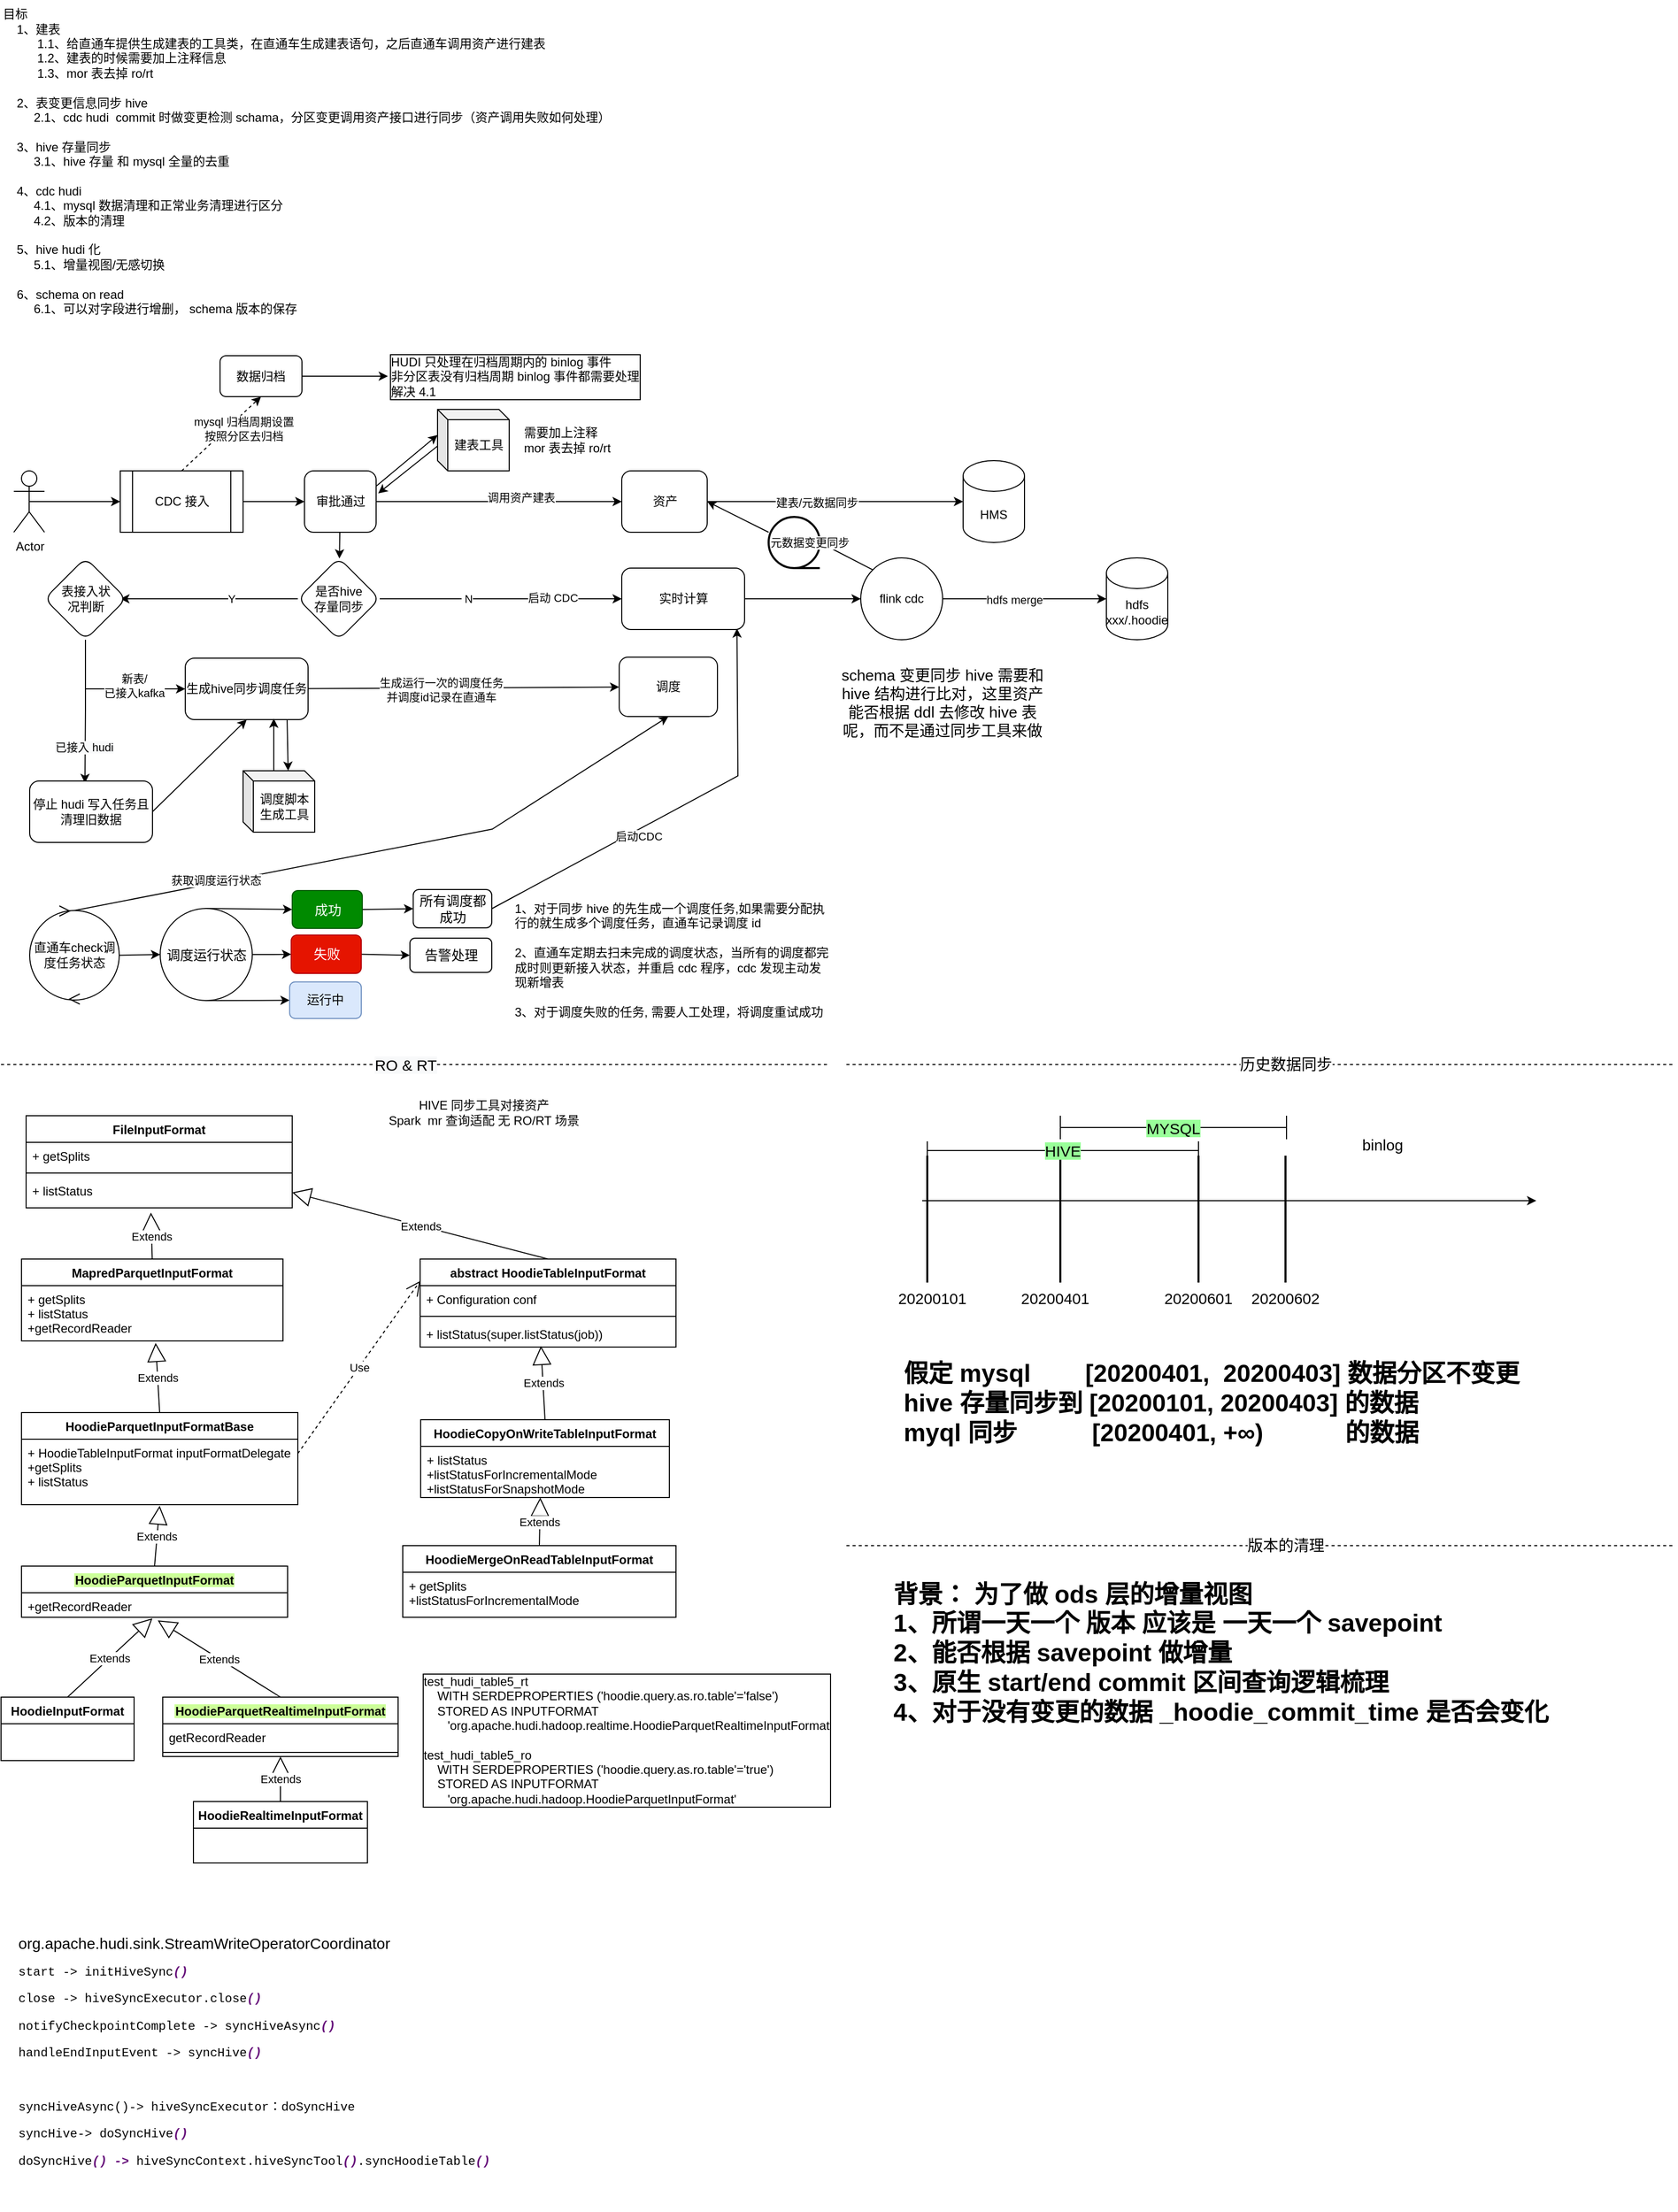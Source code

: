 <mxfile version="20.1.1" type="github" pages="2">
  <diagram id="alpazB9rDXZP1vT-j2JS" name="CDC-HUDI">
    <mxGraphModel dx="1398" dy="1875" grid="1" gridSize="10" guides="1" tooltips="1" connect="1" arrows="1" fold="1" page="1" pageScale="1" pageWidth="827" pageHeight="1169" math="0" shadow="0">
      <root>
        <mxCell id="0" />
        <mxCell id="1" parent="0" />
        <mxCell id="rjfQ9kvNoMq7JbhmC_GC-2" value="目标&lt;br&gt;&amp;nbsp; &amp;nbsp; 1、建表&lt;br&gt;&amp;nbsp; &amp;nbsp; &amp;nbsp; &amp;nbsp; &amp;nbsp; 1.1、给直通车提供生成建表的工具类，在直通车生成建表语句，之后直通车调用资产进行建表&lt;br&gt;&amp;nbsp; &amp;nbsp; &amp;nbsp; &amp;nbsp; &amp;nbsp; 1.2、建表的时候需要加上注释信息&lt;br&gt;&amp;nbsp; &amp;nbsp; &amp;nbsp; &amp;nbsp; &amp;nbsp; 1.3、mor 表去掉 ro/rt&lt;br&gt;&lt;br&gt;&amp;nbsp; &amp;nbsp; 2、表变更信息同步 hive&lt;br&gt;&amp;nbsp;&amp;nbsp; &amp;nbsp; &amp;nbsp; &amp;nbsp;&amp;nbsp;2.1、cdc hudi&amp;nbsp; commit 时做变更检测&amp;nbsp;schama，分区变更调用资产接口进行同步（资产调用失败如何处理）&lt;br&gt;&amp;nbsp; &amp;nbsp; &amp;nbsp;&lt;br&gt;&amp;nbsp; &amp;nbsp;&amp;nbsp;3、hive 存量同步&lt;br&gt;&amp;nbsp;&amp;nbsp;&amp;nbsp; &amp;nbsp; &amp;nbsp; &amp;nbsp;3.1、hive 存量 和 mysql 全量的去重&lt;br&gt;&lt;br&gt;&amp;nbsp; &amp;nbsp;&amp;nbsp;4、cdc hudi&lt;br&gt;&amp;nbsp;&amp;nbsp; &amp;nbsp; &amp;nbsp; &amp;nbsp;&amp;nbsp;4.1、mysql 数据清理和正常业务清理进行区分&lt;br&gt;&amp;nbsp; &amp;nbsp; &amp;nbsp; &amp;nbsp; &amp;nbsp;4.2、版本的清理&lt;br&gt;&lt;br&gt;&amp;nbsp; &amp;nbsp; 5、hive hudi 化&lt;br&gt;&amp;nbsp; &amp;nbsp; &amp;nbsp; &amp;nbsp; &amp;nbsp;5.1、增量视图/无感切换&amp;nbsp; &amp;nbsp; &amp;nbsp;&amp;nbsp;&lt;br&gt;&lt;br&gt;&amp;nbsp; &amp;nbsp;&amp;nbsp;6、schema on read&lt;br&gt;&amp;nbsp;&amp;nbsp; &amp;nbsp; &amp;nbsp; &amp;nbsp;&amp;nbsp;6.1、可以对字段进行增删， schema 版本的保存&lt;br&gt;&amp;nbsp; &amp;nbsp; &amp;nbsp; &amp;nbsp; &amp;nbsp;&amp;nbsp;" style="text;html=1;strokeColor=none;fillColor=none;align=left;verticalAlign=middle;whiteSpace=wrap;rounded=0;" vertex="1" parent="1">
          <mxGeometry x="10" y="-1160" width="700" height="330" as="geometry" />
        </mxCell>
        <mxCell id="rjfQ9kvNoMq7JbhmC_GC-10" style="edgeStyle=orthogonalEdgeStyle;rounded=0;orthogonalLoop=1;jettySize=auto;html=1;exitX=0.5;exitY=0.5;exitDx=0;exitDy=0;exitPerimeter=0;entryX=0;entryY=0.5;entryDx=0;entryDy=0;" edge="1" parent="1" source="rjfQ9kvNoMq7JbhmC_GC-4" target="rjfQ9kvNoMq7JbhmC_GC-9">
          <mxGeometry relative="1" as="geometry" />
        </mxCell>
        <mxCell id="rjfQ9kvNoMq7JbhmC_GC-4" value="Actor" style="shape=umlActor;verticalLabelPosition=bottom;verticalAlign=top;html=1;outlineConnect=0;" vertex="1" parent="1">
          <mxGeometry x="22.5" y="-700" width="30" height="60" as="geometry" />
        </mxCell>
        <mxCell id="rjfQ9kvNoMq7JbhmC_GC-12" style="edgeStyle=orthogonalEdgeStyle;rounded=0;orthogonalLoop=1;jettySize=auto;html=1;exitX=1;exitY=0.5;exitDx=0;exitDy=0;" edge="1" parent="1" source="rjfQ9kvNoMq7JbhmC_GC-9" target="rjfQ9kvNoMq7JbhmC_GC-11">
          <mxGeometry relative="1" as="geometry" />
        </mxCell>
        <mxCell id="rjfQ9kvNoMq7JbhmC_GC-9" value="CDC 接入" style="shape=process;whiteSpace=wrap;html=1;backgroundOutline=1;" vertex="1" parent="1">
          <mxGeometry x="126.5" y="-700" width="120" height="60" as="geometry" />
        </mxCell>
        <mxCell id="rjfQ9kvNoMq7JbhmC_GC-20" style="edgeStyle=none;rounded=0;orthogonalLoop=1;jettySize=auto;html=1;exitX=1;exitY=0.25;exitDx=0;exitDy=0;entryX=0;entryY=0;entryDx=0;entryDy=25;entryPerimeter=0;" edge="1" parent="1" source="rjfQ9kvNoMq7JbhmC_GC-11" target="rjfQ9kvNoMq7JbhmC_GC-14">
          <mxGeometry relative="1" as="geometry" />
        </mxCell>
        <mxCell id="rjfQ9kvNoMq7JbhmC_GC-177" value="" style="edgeStyle=none;rounded=0;orthogonalLoop=1;jettySize=auto;html=1;startSize=1;endSize=6;sourcePerimeterSpacing=0;targetPerimeterSpacing=0;" edge="1" parent="1" source="rjfQ9kvNoMq7JbhmC_GC-11" target="rjfQ9kvNoMq7JbhmC_GC-176">
          <mxGeometry relative="1" as="geometry" />
        </mxCell>
        <mxCell id="rjfQ9kvNoMq7JbhmC_GC-11" value="审批通过" style="rounded=1;whiteSpace=wrap;html=1;" vertex="1" parent="1">
          <mxGeometry x="306.5" y="-700" width="70" height="60" as="geometry" />
        </mxCell>
        <mxCell id="rjfQ9kvNoMq7JbhmC_GC-21" style="edgeStyle=none;rounded=0;orthogonalLoop=1;jettySize=auto;html=1;exitX=0.014;exitY=0.583;exitDx=0;exitDy=0;exitPerimeter=0;entryX=1.029;entryY=0.367;entryDx=0;entryDy=0;entryPerimeter=0;" edge="1" parent="1" source="rjfQ9kvNoMq7JbhmC_GC-14" target="rjfQ9kvNoMq7JbhmC_GC-11">
          <mxGeometry relative="1" as="geometry" />
        </mxCell>
        <mxCell id="rjfQ9kvNoMq7JbhmC_GC-14" value="建表工具" style="shape=cube;whiteSpace=wrap;html=1;boundedLbl=1;backgroundOutline=1;darkOpacity=0.05;darkOpacity2=0.1;size=10;" vertex="1" parent="1">
          <mxGeometry x="436.5" y="-760" width="70" height="60" as="geometry" />
        </mxCell>
        <mxCell id="rjfQ9kvNoMq7JbhmC_GC-236" style="edgeStyle=none;rounded=0;orthogonalLoop=1;jettySize=auto;html=1;exitX=1;exitY=0.5;exitDx=0;exitDy=0;startSize=1;endSize=6;sourcePerimeterSpacing=0;targetPerimeterSpacing=0;" edge="1" parent="1" source="rjfQ9kvNoMq7JbhmC_GC-15" target="rjfQ9kvNoMq7JbhmC_GC-235">
          <mxGeometry relative="1" as="geometry" />
        </mxCell>
        <mxCell id="rjfQ9kvNoMq7JbhmC_GC-237" value="建表/元数据同步" style="edgeLabel;html=1;align=center;verticalAlign=middle;resizable=0;points=[];" vertex="1" connectable="0" parent="rjfQ9kvNoMq7JbhmC_GC-236">
          <mxGeometry x="-0.144" y="-1" relative="1" as="geometry">
            <mxPoint as="offset" />
          </mxGeometry>
        </mxCell>
        <mxCell id="rjfQ9kvNoMq7JbhmC_GC-15" value="资产" style="rounded=1;whiteSpace=wrap;html=1;" vertex="1" parent="1">
          <mxGeometry x="616.5" y="-700" width="83.5" height="60" as="geometry" />
        </mxCell>
        <mxCell id="rjfQ9kvNoMq7JbhmC_GC-18" value="" style="endArrow=classic;html=1;rounded=0;curved=1;exitX=1;exitY=0.5;exitDx=0;exitDy=0;entryX=0;entryY=0.5;entryDx=0;entryDy=0;" edge="1" parent="1" source="rjfQ9kvNoMq7JbhmC_GC-11" target="rjfQ9kvNoMq7JbhmC_GC-15">
          <mxGeometry width="50" height="50" relative="1" as="geometry">
            <mxPoint x="446.5" y="-670" as="sourcePoint" />
            <mxPoint x="496.5" y="-720" as="targetPoint" />
          </mxGeometry>
        </mxCell>
        <mxCell id="rjfQ9kvNoMq7JbhmC_GC-19" value="调用资产建表" style="edgeLabel;html=1;align=center;verticalAlign=middle;resizable=0;points=[];" vertex="1" connectable="0" parent="rjfQ9kvNoMq7JbhmC_GC-18">
          <mxGeometry x="0.175" y="4" relative="1" as="geometry">
            <mxPoint as="offset" />
          </mxGeometry>
        </mxCell>
        <mxCell id="rjfQ9kvNoMq7JbhmC_GC-25" value="需要加上注释&lt;br&gt;mor 表去掉 ro/rt" style="text;html=1;strokeColor=none;fillColor=none;align=left;verticalAlign=middle;whiteSpace=wrap;rounded=0;" vertex="1" parent="1">
          <mxGeometry x="519" y="-740" width="100" height="20" as="geometry" />
        </mxCell>
        <mxCell id="rjfQ9kvNoMq7JbhmC_GC-40" style="edgeStyle=none;rounded=0;orthogonalLoop=1;jettySize=auto;html=1;exitX=1;exitY=0.5;exitDx=0;exitDy=0;entryX=0;entryY=0.5;entryDx=0;entryDy=0;" edge="1" parent="1" source="rjfQ9kvNoMq7JbhmC_GC-33" target="rjfQ9kvNoMq7JbhmC_GC-44">
          <mxGeometry relative="1" as="geometry">
            <mxPoint x="381.5" y="-555.828" as="targetPoint" />
          </mxGeometry>
        </mxCell>
        <mxCell id="rjfQ9kvNoMq7JbhmC_GC-33" value="数据归档" style="rounded=1;whiteSpace=wrap;html=1;" vertex="1" parent="1">
          <mxGeometry x="224" y="-812.5" width="80" height="40" as="geometry" />
        </mxCell>
        <mxCell id="rjfQ9kvNoMq7JbhmC_GC-36" value="" style="endArrow=classic;html=1;rounded=0;exitX=0.5;exitY=0;exitDx=0;exitDy=0;dashed=1;entryX=0.5;entryY=1;entryDx=0;entryDy=0;" edge="1" parent="1" source="rjfQ9kvNoMq7JbhmC_GC-9" target="rjfQ9kvNoMq7JbhmC_GC-33">
          <mxGeometry width="50" height="50" relative="1" as="geometry">
            <mxPoint x="186.5" y="-670" as="sourcePoint" />
            <mxPoint x="224" y="-762.5" as="targetPoint" />
          </mxGeometry>
        </mxCell>
        <mxCell id="rjfQ9kvNoMq7JbhmC_GC-37" value="mysql 归档周期设置&lt;br&gt;按照分区去归档" style="edgeLabel;html=1;align=center;verticalAlign=middle;resizable=0;points=[];" vertex="1" connectable="0" parent="rjfQ9kvNoMq7JbhmC_GC-36">
          <mxGeometry x="0.279" relative="1" as="geometry">
            <mxPoint x="11" y="5" as="offset" />
          </mxGeometry>
        </mxCell>
        <mxCell id="rjfQ9kvNoMq7JbhmC_GC-44" value="HUDI 只处理在归档周期内的 binlog 事件&lt;br&gt;&lt;div style=&quot;&quot;&gt;&lt;span style=&quot;background-color: initial;&quot;&gt;非分区表没有归档周期 binlog 事件都需要处理&lt;/span&gt;&lt;/div&gt;&lt;div style=&quot;&quot;&gt;&lt;span style=&quot;background-color: initial;&quot;&gt;解决 4.1&lt;/span&gt;&lt;/div&gt;" style="text;html=1;strokeColor=none;fillColor=none;align=left;verticalAlign=middle;whiteSpace=wrap;rounded=0;labelBorderColor=default;" vertex="1" parent="1">
          <mxGeometry x="388" y="-825" width="250" height="65" as="geometry" />
        </mxCell>
        <mxCell id="rjfQ9kvNoMq7JbhmC_GC-231" style="edgeStyle=none;rounded=0;orthogonalLoop=1;jettySize=auto;html=1;exitX=0.5;exitY=0;exitDx=0;exitDy=0;entryX=0.5;entryY=1;entryDx=0;entryDy=0;startSize=1;endSize=6;sourcePerimeterSpacing=0;targetPerimeterSpacing=0;" edge="1" parent="1" source="rjfQ9kvNoMq7JbhmC_GC-73" target="rjfQ9kvNoMq7JbhmC_GC-212">
          <mxGeometry relative="1" as="geometry">
            <Array as="points">
              <mxPoint x="490" y="-350" />
            </Array>
          </mxGeometry>
        </mxCell>
        <mxCell id="rjfQ9kvNoMq7JbhmC_GC-233" value="获取调度运行状态" style="edgeLabel;html=1;align=center;verticalAlign=middle;resizable=0;points=[];" vertex="1" connectable="0" parent="rjfQ9kvNoMq7JbhmC_GC-231">
          <mxGeometry x="-0.129" y="1" relative="1" as="geometry">
            <mxPoint x="-127" y="23" as="offset" />
          </mxGeometry>
        </mxCell>
        <mxCell id="rjfQ9kvNoMq7JbhmC_GC-248" style="edgeStyle=none;rounded=0;orthogonalLoop=1;jettySize=auto;html=1;exitX=1;exitY=0.5;exitDx=0;exitDy=0;entryX=0;entryY=0.5;entryDx=0;entryDy=0;fontSize=15;startSize=1;endSize=6;sourcePerimeterSpacing=0;targetPerimeterSpacing=0;" edge="1" parent="1" source="rjfQ9kvNoMq7JbhmC_GC-73" target="rjfQ9kvNoMq7JbhmC_GC-77">
          <mxGeometry relative="1" as="geometry" />
        </mxCell>
        <mxCell id="rjfQ9kvNoMq7JbhmC_GC-73" value="&lt;span style=&quot;&quot;&gt;直通车check调度任务状态&lt;/span&gt;" style="ellipse;whiteSpace=wrap;html=1;aspect=fixed;" vertex="1" parent="1">
          <mxGeometry x="38" y="-270.5" width="87.5" height="87.5" as="geometry" />
        </mxCell>
        <mxCell id="rjfQ9kvNoMq7JbhmC_GC-75" style="edgeStyle=orthogonalEdgeStyle;rounded=0;orthogonalLoop=1;jettySize=auto;html=1;exitX=1;exitY=0.5;exitDx=0;exitDy=0;fontSize=13;" edge="1" parent="1" source="rjfQ9kvNoMq7JbhmC_GC-77" target="rjfQ9kvNoMq7JbhmC_GC-80">
          <mxGeometry relative="1" as="geometry" />
        </mxCell>
        <mxCell id="rjfQ9kvNoMq7JbhmC_GC-249" style="edgeStyle=none;rounded=0;orthogonalLoop=1;jettySize=auto;html=1;exitX=0.5;exitY=0;exitDx=0;exitDy=0;entryX=0;entryY=0.5;entryDx=0;entryDy=0;fontSize=15;startSize=1;endSize=6;sourcePerimeterSpacing=0;targetPerimeterSpacing=0;" edge="1" parent="1" source="rjfQ9kvNoMq7JbhmC_GC-77" target="rjfQ9kvNoMq7JbhmC_GC-82">
          <mxGeometry relative="1" as="geometry" />
        </mxCell>
        <mxCell id="rjfQ9kvNoMq7JbhmC_GC-250" style="edgeStyle=none;rounded=0;orthogonalLoop=1;jettySize=auto;html=1;exitX=0.5;exitY=1;exitDx=0;exitDy=0;fontSize=15;startSize=1;endSize=6;sourcePerimeterSpacing=0;targetPerimeterSpacing=0;" edge="1" parent="1" source="rjfQ9kvNoMq7JbhmC_GC-77" target="rjfQ9kvNoMq7JbhmC_GC-78">
          <mxGeometry relative="1" as="geometry" />
        </mxCell>
        <mxCell id="rjfQ9kvNoMq7JbhmC_GC-77" value="调度运行状态" style="ellipse;whiteSpace=wrap;html=1;aspect=fixed;fontSize=13;" vertex="1" parent="1">
          <mxGeometry x="165.5" y="-272.5" width="90" height="90" as="geometry" />
        </mxCell>
        <mxCell id="rjfQ9kvNoMq7JbhmC_GC-78" value="运行中" style="text;html=1;strokeColor=#6c8ebf;fillColor=#dae8fc;align=center;verticalAlign=middle;whiteSpace=wrap;rounded=1;" vertex="1" parent="1">
          <mxGeometry x="292" y="-200.75" width="70" height="35.75" as="geometry" />
        </mxCell>
        <mxCell id="rjfQ9kvNoMq7JbhmC_GC-252" style="edgeStyle=none;rounded=0;orthogonalLoop=1;jettySize=auto;html=1;exitX=1;exitY=0.5;exitDx=0;exitDy=0;entryX=0;entryY=0.5;entryDx=0;entryDy=0;fontSize=15;startSize=1;endSize=6;sourcePerimeterSpacing=0;targetPerimeterSpacing=0;" edge="1" parent="1" source="rjfQ9kvNoMq7JbhmC_GC-80" target="rjfQ9kvNoMq7JbhmC_GC-83">
          <mxGeometry relative="1" as="geometry" />
        </mxCell>
        <mxCell id="rjfQ9kvNoMq7JbhmC_GC-80" value="失败" style="text;html=1;strokeColor=#B20000;fillColor=#e51400;align=center;verticalAlign=middle;whiteSpace=wrap;rounded=1;fontColor=#ffffff;fontSize=13;" vertex="1" parent="1">
          <mxGeometry x="293.5" y="-246.5" width="68.5" height="37.5" as="geometry" />
        </mxCell>
        <mxCell id="rjfQ9kvNoMq7JbhmC_GC-251" style="edgeStyle=none;rounded=0;orthogonalLoop=1;jettySize=auto;html=1;exitX=1;exitY=0.5;exitDx=0;exitDy=0;entryX=0;entryY=0.5;entryDx=0;entryDy=0;fontSize=15;startSize=1;endSize=6;sourcePerimeterSpacing=0;targetPerimeterSpacing=0;" edge="1" parent="1" source="rjfQ9kvNoMq7JbhmC_GC-82" target="rjfQ9kvNoMq7JbhmC_GC-137">
          <mxGeometry relative="1" as="geometry" />
        </mxCell>
        <mxCell id="rjfQ9kvNoMq7JbhmC_GC-82" value="成功" style="text;html=1;strokeColor=#005700;fillColor=#008a00;align=center;verticalAlign=middle;whiteSpace=wrap;rounded=1;fontColor=#ffffff;fontSize=13;" vertex="1" parent="1">
          <mxGeometry x="294.5" y="-290" width="68.5" height="37" as="geometry" />
        </mxCell>
        <mxCell id="rjfQ9kvNoMq7JbhmC_GC-83" value="告警处理" style="rounded=1;whiteSpace=wrap;html=1;fontSize=13;" vertex="1" parent="1">
          <mxGeometry x="409.5" y="-243.5" width="80" height="33.5" as="geometry" />
        </mxCell>
        <mxCell id="rjfQ9kvNoMq7JbhmC_GC-86" value="" style="html=1;shadow=0;dashed=0;align=center;verticalAlign=middle;shape=mxgraph.arrows2.arrow;dy=0;dx=30;notch=30;" vertex="1" parent="1">
          <mxGeometry x="67" y="-275" width="10" height="10" as="geometry" />
        </mxCell>
        <mxCell id="rjfQ9kvNoMq7JbhmC_GC-87" value="" style="html=1;shadow=0;dashed=0;align=center;verticalAlign=middle;shape=mxgraph.arrows2.arrow;dy=0;dx=30;notch=30;rotation=-180;" vertex="1" parent="1">
          <mxGeometry x="77" y="-189" width="10" height="10" as="geometry" />
        </mxCell>
        <mxCell id="rjfQ9kvNoMq7JbhmC_GC-239" style="edgeStyle=none;rounded=0;orthogonalLoop=1;jettySize=auto;html=1;exitX=1;exitY=0.5;exitDx=0;exitDy=0;entryX=0.938;entryY=0.983;entryDx=0;entryDy=0;entryPerimeter=0;startSize=1;endSize=6;sourcePerimeterSpacing=0;targetPerimeterSpacing=0;" edge="1" parent="1" source="rjfQ9kvNoMq7JbhmC_GC-137" target="rjfQ9kvNoMq7JbhmC_GC-195">
          <mxGeometry relative="1" as="geometry">
            <Array as="points">
              <mxPoint x="730" y="-402" />
            </Array>
          </mxGeometry>
        </mxCell>
        <mxCell id="rjfQ9kvNoMq7JbhmC_GC-240" value="启动CDC" style="edgeLabel;html=1;align=center;verticalAlign=middle;resizable=0;points=[];" vertex="1" connectable="0" parent="rjfQ9kvNoMq7JbhmC_GC-239">
          <mxGeometry x="-0.12" y="2" relative="1" as="geometry">
            <mxPoint x="-17" y="18" as="offset" />
          </mxGeometry>
        </mxCell>
        <mxCell id="rjfQ9kvNoMq7JbhmC_GC-137" value="所有调度都成功" style="rounded=1;whiteSpace=wrap;html=1;fontSize=13;" vertex="1" parent="1">
          <mxGeometry x="412.75" y="-291" width="76.75" height="37.5" as="geometry" />
        </mxCell>
        <mxCell id="rjfQ9kvNoMq7JbhmC_GC-145" value="1、对于同步 hive 的先生成一个调度任务,如果需要分配执行的就生成多个调度任务，直通车记录调度 id&lt;br&gt;&lt;br&gt;2、直通车定期去扫未完成的调度状态，当所有的调度都完成时则更新接入状态，并重启 cdc 程序，cdc 发现主动发现新增表&lt;br&gt;&lt;br&gt;3、对于调度失败的任务, 需要人工处理，将调度重试成功" style="text;html=1;strokeColor=none;fillColor=none;align=left;verticalAlign=middle;whiteSpace=wrap;rounded=0;" vertex="1" parent="1">
          <mxGeometry x="510" y="-290" width="310" height="136" as="geometry" />
        </mxCell>
        <mxCell id="rjfQ9kvNoMq7JbhmC_GC-161" style="edgeStyle=none;rounded=0;orthogonalLoop=1;jettySize=auto;html=1;exitX=0.25;exitY=0;exitDx=0;exitDy=0;" edge="1" parent="1" source="rjfQ9kvNoMq7JbhmC_GC-25" target="rjfQ9kvNoMq7JbhmC_GC-25">
          <mxGeometry relative="1" as="geometry" />
        </mxCell>
        <mxCell id="rjfQ9kvNoMq7JbhmC_GC-179" value="" style="edgeStyle=none;rounded=0;orthogonalLoop=1;jettySize=auto;html=1;startSize=1;endSize=6;sourcePerimeterSpacing=0;targetPerimeterSpacing=0;entryX=0.925;entryY=0.5;entryDx=0;entryDy=0;entryPerimeter=0;exitX=0;exitY=0.5;exitDx=0;exitDy=0;" edge="1" parent="1" source="rjfQ9kvNoMq7JbhmC_GC-176" target="rjfQ9kvNoMq7JbhmC_GC-203">
          <mxGeometry relative="1" as="geometry">
            <mxPoint x="172" y="-576" as="targetPoint" />
          </mxGeometry>
        </mxCell>
        <mxCell id="rjfQ9kvNoMq7JbhmC_GC-180" value="Y" style="edgeLabel;html=1;align=center;verticalAlign=middle;resizable=0;points=[];" vertex="1" connectable="0" parent="rjfQ9kvNoMq7JbhmC_GC-179">
          <mxGeometry x="-0.25" relative="1" as="geometry">
            <mxPoint as="offset" />
          </mxGeometry>
        </mxCell>
        <mxCell id="rjfQ9kvNoMq7JbhmC_GC-194" value="" style="edgeStyle=none;rounded=0;orthogonalLoop=1;jettySize=auto;html=1;startSize=1;endSize=6;sourcePerimeterSpacing=0;targetPerimeterSpacing=0;entryX=0;entryY=0.5;entryDx=0;entryDy=0;" edge="1" parent="1" source="rjfQ9kvNoMq7JbhmC_GC-176" target="rjfQ9kvNoMq7JbhmC_GC-195">
          <mxGeometry relative="1" as="geometry">
            <mxPoint x="435" y="-575" as="targetPoint" />
          </mxGeometry>
        </mxCell>
        <mxCell id="rjfQ9kvNoMq7JbhmC_GC-197" value="&amp;nbsp;N" style="edgeLabel;html=1;align=center;verticalAlign=middle;resizable=0;points=[];" vertex="1" connectable="0" parent="rjfQ9kvNoMq7JbhmC_GC-194">
          <mxGeometry x="0.527" y="1" relative="1" as="geometry">
            <mxPoint x="-96" y="1" as="offset" />
          </mxGeometry>
        </mxCell>
        <mxCell id="rjfQ9kvNoMq7JbhmC_GC-229" value="启动 CDC" style="edgeLabel;html=1;align=center;verticalAlign=middle;resizable=0;points=[];" vertex="1" connectable="0" parent="rjfQ9kvNoMq7JbhmC_GC-194">
          <mxGeometry x="0.429" y="1" relative="1" as="geometry">
            <mxPoint as="offset" />
          </mxGeometry>
        </mxCell>
        <mxCell id="rjfQ9kvNoMq7JbhmC_GC-176" value="是否hive&lt;br&gt;存量同步" style="rhombus;whiteSpace=wrap;html=1;rounded=1;" vertex="1" parent="1">
          <mxGeometry x="300" y="-615" width="80" height="80" as="geometry" />
        </mxCell>
        <mxCell id="rjfQ9kvNoMq7JbhmC_GC-241" style="edgeStyle=none;rounded=0;orthogonalLoop=1;jettySize=auto;html=1;exitX=1;exitY=0.5;exitDx=0;exitDy=0;startSize=1;endSize=6;sourcePerimeterSpacing=0;targetPerimeterSpacing=0;" edge="1" parent="1" source="rjfQ9kvNoMq7JbhmC_GC-195" target="rjfQ9kvNoMq7JbhmC_GC-238">
          <mxGeometry relative="1" as="geometry" />
        </mxCell>
        <mxCell id="rjfQ9kvNoMq7JbhmC_GC-195" value="实时计算" style="rounded=1;whiteSpace=wrap;html=1;labelBorderColor=none;" vertex="1" parent="1">
          <mxGeometry x="616.5" y="-605" width="120" height="60" as="geometry" />
        </mxCell>
        <mxCell id="rjfQ9kvNoMq7JbhmC_GC-199" value="" style="rounded=0;orthogonalLoop=1;jettySize=auto;html=1;startSize=1;endSize=6;sourcePerimeterSpacing=0;targetPerimeterSpacing=0;entryX=0.45;entryY=0.033;entryDx=0;entryDy=0;entryPerimeter=0;exitX=0.5;exitY=1;exitDx=0;exitDy=0;edgeStyle=orthogonalEdgeStyle;" edge="1" parent="1" target="rjfQ9kvNoMq7JbhmC_GC-205" source="rjfQ9kvNoMq7JbhmC_GC-203">
          <mxGeometry relative="1" as="geometry">
            <mxPoint x="110" y="-318" as="sourcePoint" />
            <mxPoint x="128.5" y="-228" as="targetPoint" />
          </mxGeometry>
        </mxCell>
        <mxCell id="rjfQ9kvNoMq7JbhmC_GC-200" value="&lt;span style=&quot;background-color: rgb(248, 249, 250);&quot;&gt;已接入 hudi&lt;/span&gt;" style="edgeLabel;html=1;align=center;verticalAlign=middle;resizable=0;points=[];" vertex="1" connectable="0" parent="rjfQ9kvNoMq7JbhmC_GC-199">
          <mxGeometry x="-0.333" y="1" relative="1" as="geometry">
            <mxPoint x="-3" y="58" as="offset" />
          </mxGeometry>
        </mxCell>
        <mxCell id="rjfQ9kvNoMq7JbhmC_GC-201" style="edgeStyle=orthogonalEdgeStyle;rounded=0;orthogonalLoop=1;jettySize=auto;html=1;entryX=0;entryY=0.5;entryDx=0;entryDy=0;startSize=1;endSize=6;sourcePerimeterSpacing=0;targetPerimeterSpacing=0;exitX=0.5;exitY=1;exitDx=0;exitDy=0;" edge="1" parent="1" target="rjfQ9kvNoMq7JbhmC_GC-208" source="rjfQ9kvNoMq7JbhmC_GC-203">
          <mxGeometry relative="1" as="geometry">
            <mxPoint x="158.5" y="-311" as="sourcePoint" />
            <mxPoint x="275.5" y="-266" as="targetPoint" />
          </mxGeometry>
        </mxCell>
        <mxCell id="rjfQ9kvNoMq7JbhmC_GC-202" value="新表/&lt;br&gt;已接入kafka" style="edgeLabel;html=1;align=center;verticalAlign=middle;resizable=0;points=[];" vertex="1" connectable="0" parent="rjfQ9kvNoMq7JbhmC_GC-201">
          <mxGeometry x="-0.277" y="-1" relative="1" as="geometry">
            <mxPoint x="43" y="-4" as="offset" />
          </mxGeometry>
        </mxCell>
        <mxCell id="rjfQ9kvNoMq7JbhmC_GC-203" value="表接入状&lt;br&gt;况判断" style="rhombus;whiteSpace=wrap;html=1;rounded=1;" vertex="1" parent="1">
          <mxGeometry x="52.5" y="-615" width="80" height="80" as="geometry" />
        </mxCell>
        <mxCell id="rjfQ9kvNoMq7JbhmC_GC-204" style="edgeStyle=none;rounded=0;orthogonalLoop=1;jettySize=auto;html=1;exitX=1;exitY=0.5;exitDx=0;exitDy=0;startSize=1;endSize=6;sourcePerimeterSpacing=0;targetPerimeterSpacing=0;entryX=0.5;entryY=1;entryDx=0;entryDy=0;" edge="1" parent="1" source="rjfQ9kvNoMq7JbhmC_GC-205" target="rjfQ9kvNoMq7JbhmC_GC-208">
          <mxGeometry relative="1" as="geometry" />
        </mxCell>
        <mxCell id="rjfQ9kvNoMq7JbhmC_GC-205" value="停止 hudi 写入任务且清理旧数据" style="whiteSpace=wrap;html=1;rounded=1;" vertex="1" parent="1">
          <mxGeometry x="38" y="-397" width="120" height="60" as="geometry" />
        </mxCell>
        <mxCell id="rjfQ9kvNoMq7JbhmC_GC-206" style="edgeStyle=none;rounded=0;orthogonalLoop=1;jettySize=auto;html=1;exitX=0.5;exitY=1;exitDx=0;exitDy=0;entryX=0.629;entryY=0;entryDx=0;entryDy=0;entryPerimeter=0;startSize=1;endSize=6;sourcePerimeterSpacing=0;targetPerimeterSpacing=0;" edge="1" parent="1" target="rjfQ9kvNoMq7JbhmC_GC-210">
          <mxGeometry relative="1" as="geometry">
            <mxPoint x="289.5" y="-458" as="sourcePoint" />
            <mxPoint x="287.52" y="-416.98" as="targetPoint" />
          </mxGeometry>
        </mxCell>
        <mxCell id="rjfQ9kvNoMq7JbhmC_GC-213" style="edgeStyle=none;rounded=0;orthogonalLoop=1;jettySize=auto;html=1;startSize=1;endSize=6;sourcePerimeterSpacing=0;targetPerimeterSpacing=0;" edge="1" parent="1" source="rjfQ9kvNoMq7JbhmC_GC-208" target="rjfQ9kvNoMq7JbhmC_GC-212">
          <mxGeometry relative="1" as="geometry" />
        </mxCell>
        <mxCell id="rjfQ9kvNoMq7JbhmC_GC-214" value="生成运行一次的调度任务&lt;br&gt;并调度id记录在直通车" style="edgeLabel;html=1;align=center;verticalAlign=middle;resizable=0;points=[];" vertex="1" connectable="0" parent="rjfQ9kvNoMq7JbhmC_GC-213">
          <mxGeometry x="-0.147" y="-2" relative="1" as="geometry">
            <mxPoint as="offset" />
          </mxGeometry>
        </mxCell>
        <mxCell id="rjfQ9kvNoMq7JbhmC_GC-208" value="生成hive同步调度任务" style="rounded=1;whiteSpace=wrap;html=1;labelBorderColor=none;" vertex="1" parent="1">
          <mxGeometry x="190" y="-517" width="120" height="60" as="geometry" />
        </mxCell>
        <mxCell id="rjfQ9kvNoMq7JbhmC_GC-209" style="edgeStyle=none;rounded=0;orthogonalLoop=1;jettySize=auto;html=1;exitX=0;exitY=0;exitDx=30;exitDy=0;exitPerimeter=0;startSize=1;endSize=6;sourcePerimeterSpacing=0;targetPerimeterSpacing=0;" edge="1" parent="1" source="rjfQ9kvNoMq7JbhmC_GC-210">
          <mxGeometry relative="1" as="geometry">
            <mxPoint x="276.5" y="-458" as="targetPoint" />
          </mxGeometry>
        </mxCell>
        <mxCell id="rjfQ9kvNoMq7JbhmC_GC-210" value="调度脚本生成工具" style="shape=cube;whiteSpace=wrap;html=1;boundedLbl=1;backgroundOutline=1;darkOpacity=0.05;darkOpacity2=0.1;size=10;" vertex="1" parent="1">
          <mxGeometry x="246.5" y="-407" width="70" height="60" as="geometry" />
        </mxCell>
        <mxCell id="rjfQ9kvNoMq7JbhmC_GC-212" value="调度" style="rounded=1;whiteSpace=wrap;html=1;labelBorderColor=none;" vertex="1" parent="1">
          <mxGeometry x="614" y="-518" width="96" height="58" as="geometry" />
        </mxCell>
        <mxCell id="rjfQ9kvNoMq7JbhmC_GC-234" value="hdfs&lt;br&gt;xxx/.hoodie" style="shape=cylinder3;whiteSpace=wrap;html=1;boundedLbl=1;backgroundOutline=1;size=15;labelBorderColor=none;" vertex="1" parent="1">
          <mxGeometry x="1090" y="-615" width="60" height="80" as="geometry" />
        </mxCell>
        <mxCell id="rjfQ9kvNoMq7JbhmC_GC-235" value="HMS" style="shape=cylinder3;whiteSpace=wrap;html=1;boundedLbl=1;backgroundOutline=1;size=15;labelBorderColor=none;" vertex="1" parent="1">
          <mxGeometry x="950" y="-710" width="60" height="80" as="geometry" />
        </mxCell>
        <mxCell id="rjfQ9kvNoMq7JbhmC_GC-242" style="edgeStyle=none;rounded=0;orthogonalLoop=1;jettySize=auto;html=1;exitX=1;exitY=0.5;exitDx=0;exitDy=0;entryX=0;entryY=0.5;entryDx=0;entryDy=0;entryPerimeter=0;startSize=1;endSize=6;sourcePerimeterSpacing=0;targetPerimeterSpacing=0;" edge="1" parent="1" source="rjfQ9kvNoMq7JbhmC_GC-238" target="rjfQ9kvNoMq7JbhmC_GC-234">
          <mxGeometry relative="1" as="geometry" />
        </mxCell>
        <mxCell id="rjfQ9kvNoMq7JbhmC_GC-243" value="hdfs merge" style="edgeLabel;html=1;align=center;verticalAlign=middle;resizable=0;points=[];" vertex="1" connectable="0" parent="rjfQ9kvNoMq7JbhmC_GC-242">
          <mxGeometry x="-0.125" y="-1" relative="1" as="geometry">
            <mxPoint as="offset" />
          </mxGeometry>
        </mxCell>
        <mxCell id="rjfQ9kvNoMq7JbhmC_GC-244" style="edgeStyle=none;rounded=0;orthogonalLoop=1;jettySize=auto;html=1;entryX=1;entryY=0.5;entryDx=0;entryDy=0;startSize=1;endSize=6;targetPerimeterSpacing=0;startArrow=none;" edge="1" parent="1" target="rjfQ9kvNoMq7JbhmC_GC-15">
          <mxGeometry relative="1" as="geometry">
            <mxPoint x="760" y="-640" as="sourcePoint" />
          </mxGeometry>
        </mxCell>
        <mxCell id="rjfQ9kvNoMq7JbhmC_GC-238" value="flink cdc" style="ellipse;whiteSpace=wrap;html=1;aspect=fixed;labelBorderColor=none;" vertex="1" parent="1">
          <mxGeometry x="850" y="-615" width="80" height="80" as="geometry" />
        </mxCell>
        <mxCell id="rjfQ9kvNoMq7JbhmC_GC-246" style="edgeStyle=none;rounded=0;orthogonalLoop=1;jettySize=auto;html=1;exitX=0.25;exitY=0;exitDx=0;exitDy=0;startSize=1;endSize=6;sourcePerimeterSpacing=0;targetPerimeterSpacing=0;" edge="1" parent="1" source="rjfQ9kvNoMq7JbhmC_GC-145" target="rjfQ9kvNoMq7JbhmC_GC-145">
          <mxGeometry relative="1" as="geometry" />
        </mxCell>
        <mxCell id="rjfQ9kvNoMq7JbhmC_GC-254" value="" style="strokeWidth=2;html=1;shape=mxgraph.flowchart.sequential_data;whiteSpace=wrap;rounded=1;labelBorderColor=none;fontSize=15;" vertex="1" parent="1">
          <mxGeometry x="760" y="-655" width="50" height="50" as="geometry" />
        </mxCell>
        <mxCell id="rjfQ9kvNoMq7JbhmC_GC-255" value="" style="edgeStyle=none;rounded=0;orthogonalLoop=1;jettySize=auto;html=1;exitX=0;exitY=0;exitDx=0;exitDy=0;entryX=1;entryY=0.5;entryDx=0;entryDy=0;startSize=1;endSize=6;sourcePerimeterSpacing=0;endArrow=none;" edge="1" parent="1" source="rjfQ9kvNoMq7JbhmC_GC-238" target="rjfQ9kvNoMq7JbhmC_GC-254">
          <mxGeometry relative="1" as="geometry">
            <mxPoint x="861.716" y="-603.284" as="sourcePoint" />
            <mxPoint x="700" y="-670" as="targetPoint" />
          </mxGeometry>
        </mxCell>
        <mxCell id="rjfQ9kvNoMq7JbhmC_GC-256" value="元数据变更同步" style="edgeLabel;html=1;align=center;verticalAlign=middle;resizable=0;points=[];" vertex="1" connectable="0" parent="rjfQ9kvNoMq7JbhmC_GC-255">
          <mxGeometry x="-0.113" relative="1" as="geometry">
            <mxPoint x="-39" y="-15" as="offset" />
          </mxGeometry>
        </mxCell>
        <mxCell id="rjfQ9kvNoMq7JbhmC_GC-257" value="" style="endArrow=none;dashed=1;html=1;rounded=0;fontSize=15;startSize=1;endSize=6;sourcePerimeterSpacing=0;targetPerimeterSpacing=0;" edge="1" parent="1">
          <mxGeometry width="50" height="50" relative="1" as="geometry">
            <mxPoint x="10" y="-120" as="sourcePoint" />
            <mxPoint x="820" y="-120" as="targetPoint" />
          </mxGeometry>
        </mxCell>
        <mxCell id="rjfQ9kvNoMq7JbhmC_GC-295" value="&lt;span style=&quot;background-color: rgb(248, 249, 250);&quot;&gt;RO &amp;amp; RT&lt;/span&gt;" style="edgeLabel;html=1;align=center;verticalAlign=middle;resizable=0;points=[];fontSize=15;" vertex="1" connectable="0" parent="rjfQ9kvNoMq7JbhmC_GC-257">
          <mxGeometry x="-0.025" relative="1" as="geometry">
            <mxPoint as="offset" />
          </mxGeometry>
        </mxCell>
        <mxCell id="rjfQ9kvNoMq7JbhmC_GC-258" value="HoodieParquetInputFormatBase" style="swimlane;fontStyle=1;align=center;verticalAlign=top;childLayout=stackLayout;horizontal=1;startSize=26;horizontalStack=0;resizeParent=1;resizeParentMax=0;resizeLast=0;collapsible=1;marginBottom=0;" vertex="1" parent="1">
          <mxGeometry x="30" y="220" width="270" height="90" as="geometry" />
        </mxCell>
        <mxCell id="rjfQ9kvNoMq7JbhmC_GC-259" value="Use" style="endArrow=open;endSize=12;dashed=1;html=1;rounded=0;fontColor=default;entryX=0;entryY=0.25;entryDx=0;entryDy=0;" edge="1" parent="rjfQ9kvNoMq7JbhmC_GC-258" target="rjfQ9kvNoMq7JbhmC_GC-281">
          <mxGeometry width="160" relative="1" as="geometry">
            <mxPoint x="270" y="40" as="sourcePoint" />
            <mxPoint x="430" y="40" as="targetPoint" />
          </mxGeometry>
        </mxCell>
        <mxCell id="rjfQ9kvNoMq7JbhmC_GC-260" value="+ HoodieTableInputFormat inputFormatDelegate &#xa;+getSplits&#xa;+ listStatus" style="text;strokeColor=none;fillColor=none;align=left;verticalAlign=top;spacingLeft=4;spacingRight=4;overflow=hidden;rotatable=0;points=[[0,0.5],[1,0.5]];portConstraint=eastwest;" vertex="1" parent="rjfQ9kvNoMq7JbhmC_GC-258">
          <mxGeometry y="26" width="270" height="64" as="geometry" />
        </mxCell>
        <mxCell id="rjfQ9kvNoMq7JbhmC_GC-261" value="MapredParquetInputFormat" style="swimlane;fontStyle=1;align=center;verticalAlign=top;childLayout=stackLayout;horizontal=1;startSize=26;horizontalStack=0;resizeParent=1;resizeParentMax=0;resizeLast=0;collapsible=1;marginBottom=0;" vertex="1" parent="1">
          <mxGeometry x="30" y="70" width="255.5" height="80" as="geometry" />
        </mxCell>
        <mxCell id="rjfQ9kvNoMq7JbhmC_GC-262" value="+ getSplits&#xa;+ listStatus&#xa;+getRecordReader" style="text;strokeColor=none;fillColor=none;align=left;verticalAlign=top;spacingLeft=4;spacingRight=4;overflow=hidden;rotatable=0;points=[[0,0.5],[1,0.5]];portConstraint=eastwest;" vertex="1" parent="rjfQ9kvNoMq7JbhmC_GC-261">
          <mxGeometry y="26" width="255.5" height="54" as="geometry" />
        </mxCell>
        <mxCell id="rjfQ9kvNoMq7JbhmC_GC-263" value="FileInputFormat" style="swimlane;fontStyle=1;align=center;verticalAlign=top;childLayout=stackLayout;horizontal=1;startSize=26;horizontalStack=0;resizeParent=1;resizeParentMax=0;resizeLast=0;collapsible=1;marginBottom=0;" vertex="1" parent="1">
          <mxGeometry x="34.5" y="-70" width="260" height="90" as="geometry" />
        </mxCell>
        <mxCell id="rjfQ9kvNoMq7JbhmC_GC-264" value="+ getSplits" style="text;strokeColor=none;fillColor=none;align=left;verticalAlign=top;spacingLeft=4;spacingRight=4;overflow=hidden;rotatable=0;points=[[0,0.5],[1,0.5]];portConstraint=eastwest;" vertex="1" parent="rjfQ9kvNoMq7JbhmC_GC-263">
          <mxGeometry y="26" width="260" height="26" as="geometry" />
        </mxCell>
        <mxCell id="rjfQ9kvNoMq7JbhmC_GC-265" value="" style="line;strokeWidth=1;fillColor=none;align=left;verticalAlign=middle;spacingTop=-1;spacingLeft=3;spacingRight=3;rotatable=0;labelPosition=right;points=[];portConstraint=eastwest;" vertex="1" parent="rjfQ9kvNoMq7JbhmC_GC-263">
          <mxGeometry y="52" width="260" height="8" as="geometry" />
        </mxCell>
        <mxCell id="rjfQ9kvNoMq7JbhmC_GC-266" value="+ listStatus" style="text;strokeColor=none;fillColor=none;align=left;verticalAlign=top;spacingLeft=4;spacingRight=4;overflow=hidden;rotatable=0;points=[[0,0.5],[1,0.5]];portConstraint=eastwest;" vertex="1" parent="rjfQ9kvNoMq7JbhmC_GC-263">
          <mxGeometry y="60" width="260" height="30" as="geometry" />
        </mxCell>
        <mxCell id="rjfQ9kvNoMq7JbhmC_GC-267" value="HoodieInputFormat" style="swimlane;fontStyle=1;align=center;verticalAlign=top;childLayout=stackLayout;horizontal=1;startSize=26;horizontalStack=0;resizeParent=1;resizeParentMax=0;resizeLast=0;collapsible=1;marginBottom=0;labelBackgroundColor=default;" vertex="1" parent="1">
          <mxGeometry x="10" y="498" width="130" height="62" as="geometry" />
        </mxCell>
        <mxCell id="rjfQ9kvNoMq7JbhmC_GC-268" value="HoodieParquetInputFormat" style="swimlane;fontStyle=1;align=center;verticalAlign=top;childLayout=stackLayout;horizontal=1;startSize=26;horizontalStack=0;resizeParent=1;resizeParentMax=0;resizeLast=0;collapsible=1;marginBottom=0;labelBackgroundColor=#CCFF99;" vertex="1" parent="1">
          <mxGeometry x="30" y="370" width="260" height="50" as="geometry" />
        </mxCell>
        <mxCell id="rjfQ9kvNoMq7JbhmC_GC-269" value="+getRecordReader" style="text;strokeColor=none;fillColor=none;align=left;verticalAlign=top;spacingLeft=4;spacingRight=4;overflow=hidden;rotatable=0;points=[[0,0.5],[1,0.5]];portConstraint=eastwest;" vertex="1" parent="rjfQ9kvNoMq7JbhmC_GC-268">
          <mxGeometry y="26" width="260" height="24" as="geometry" />
        </mxCell>
        <mxCell id="rjfQ9kvNoMq7JbhmC_GC-270" value="HoodieParquetRealtimeInputFormat" style="swimlane;fontStyle=1;align=center;verticalAlign=top;childLayout=stackLayout;horizontal=1;startSize=26;horizontalStack=0;resizeParent=1;resizeParentMax=0;resizeLast=0;collapsible=1;marginBottom=0;labelBackgroundColor=#CCFF99;" vertex="1" parent="1">
          <mxGeometry x="168" y="498" width="230" height="58" as="geometry" />
        </mxCell>
        <mxCell id="rjfQ9kvNoMq7JbhmC_GC-271" value="getRecordReader" style="text;strokeColor=none;fillColor=none;align=left;verticalAlign=top;spacingLeft=4;spacingRight=4;overflow=hidden;rotatable=0;points=[[0,0.5],[1,0.5]];portConstraint=eastwest;" vertex="1" parent="rjfQ9kvNoMq7JbhmC_GC-270">
          <mxGeometry y="26" width="230" height="24" as="geometry" />
        </mxCell>
        <mxCell id="rjfQ9kvNoMq7JbhmC_GC-272" value="" style="line;strokeWidth=1;fillColor=none;align=left;verticalAlign=middle;spacingTop=-1;spacingLeft=3;spacingRight=3;rotatable=0;labelPosition=right;points=[];portConstraint=eastwest;" vertex="1" parent="rjfQ9kvNoMq7JbhmC_GC-270">
          <mxGeometry y="50" width="230" height="8" as="geometry" />
        </mxCell>
        <mxCell id="rjfQ9kvNoMq7JbhmC_GC-273" value="HoodieRealtimeInputFormat" style="swimlane;fontStyle=1;align=center;verticalAlign=top;childLayout=stackLayout;horizontal=1;startSize=26;horizontalStack=0;resizeParent=1;resizeParentMax=0;resizeLast=0;collapsible=1;marginBottom=0;" vertex="1" parent="1">
          <mxGeometry x="198" y="600" width="170" height="60" as="geometry" />
        </mxCell>
        <mxCell id="rjfQ9kvNoMq7JbhmC_GC-274" value="Extends" style="endArrow=block;endSize=16;endFill=0;html=1;rounded=0;exitX=0.5;exitY=0;exitDx=0;exitDy=0;entryX=0.469;entryY=1.154;entryDx=0;entryDy=0;entryPerimeter=0;" edge="1" parent="1" source="rjfQ9kvNoMq7JbhmC_GC-261" target="rjfQ9kvNoMq7JbhmC_GC-266">
          <mxGeometry width="160" relative="1" as="geometry">
            <mxPoint x="170" y="20" as="sourcePoint" />
            <mxPoint x="140" y="20" as="targetPoint" />
          </mxGeometry>
        </mxCell>
        <mxCell id="rjfQ9kvNoMq7JbhmC_GC-275" value="Extends" style="endArrow=block;endSize=16;endFill=0;html=1;rounded=0;exitX=0.5;exitY=0;exitDx=0;exitDy=0;entryX=0.513;entryY=1.037;entryDx=0;entryDy=0;entryPerimeter=0;" edge="1" parent="1" source="rjfQ9kvNoMq7JbhmC_GC-258" target="rjfQ9kvNoMq7JbhmC_GC-262">
          <mxGeometry width="160" relative="1" as="geometry">
            <mxPoint x="495" y="70" as="sourcePoint" />
            <mxPoint x="570" y="13" as="targetPoint" />
          </mxGeometry>
        </mxCell>
        <mxCell id="rjfQ9kvNoMq7JbhmC_GC-276" value="Extends" style="endArrow=block;endSize=16;endFill=0;html=1;rounded=0;exitX=0.5;exitY=0;exitDx=0;exitDy=0;entryX=0.5;entryY=1.016;entryDx=0;entryDy=0;entryPerimeter=0;" edge="1" parent="1" source="rjfQ9kvNoMq7JbhmC_GC-268" target="rjfQ9kvNoMq7JbhmC_GC-260">
          <mxGeometry width="160" relative="1" as="geometry">
            <mxPoint x="345" y="190" as="sourcePoint" />
            <mxPoint x="480.12" y="161.024" as="targetPoint" />
          </mxGeometry>
        </mxCell>
        <mxCell id="rjfQ9kvNoMq7JbhmC_GC-277" value="Extends" style="endArrow=block;endSize=16;endFill=0;html=1;rounded=0;exitX=0.5;exitY=0;exitDx=0;exitDy=0;entryX=0.492;entryY=1.042;entryDx=0;entryDy=0;entryPerimeter=0;" edge="1" parent="1" source="rjfQ9kvNoMq7JbhmC_GC-267" target="rjfQ9kvNoMq7JbhmC_GC-269">
          <mxGeometry width="160" relative="1" as="geometry">
            <mxPoint x="115" y="388" as="sourcePoint" />
            <mxPoint x="200.08" y="430" as="targetPoint" />
          </mxGeometry>
        </mxCell>
        <mxCell id="rjfQ9kvNoMq7JbhmC_GC-278" value="Extends" style="endArrow=block;endSize=16;endFill=0;html=1;rounded=0;exitX=0.5;exitY=0;exitDx=0;exitDy=0;entryX=0.512;entryY=1.125;entryDx=0;entryDy=0;entryPerimeter=0;" edge="1" parent="1" source="rjfQ9kvNoMq7JbhmC_GC-270" target="rjfQ9kvNoMq7JbhmC_GC-269">
          <mxGeometry width="160" relative="1" as="geometry">
            <mxPoint x="105" y="508" as="sourcePoint" />
            <mxPoint x="226" y="430.988" as="targetPoint" />
          </mxGeometry>
        </mxCell>
        <mxCell id="rjfQ9kvNoMq7JbhmC_GC-279" value="Extends" style="endArrow=block;endSize=16;endFill=0;html=1;rounded=0;exitX=0.5;exitY=0;exitDx=0;exitDy=0;" edge="1" parent="1" source="rjfQ9kvNoMq7JbhmC_GC-273" target="rjfQ9kvNoMq7JbhmC_GC-272">
          <mxGeometry width="160" relative="1" as="geometry">
            <mxPoint x="445" y="518" as="sourcePoint" />
            <mxPoint x="236" y="440.988" as="targetPoint" />
          </mxGeometry>
        </mxCell>
        <mxCell id="rjfQ9kvNoMq7JbhmC_GC-280" value="&lt;div&gt;test_hudi_table5_rt&lt;/div&gt;&lt;div&gt;&lt;span style=&quot;&quot;&gt;&lt;/span&gt;&amp;nbsp; &amp;nbsp; WITH SERDEPROPERTIES (&#39;hoodie.query.as.ro.table&#39;=&#39;false&#39;)&amp;nbsp;&lt;/div&gt;&lt;div&gt;&lt;span style=&quot;&quot;&gt;&lt;/span&gt;&amp;nbsp; &amp;nbsp; STORED AS INPUTFORMAT&amp;nbsp;&lt;/div&gt;&lt;div&gt;&lt;span style=&quot;&quot;&gt;	&lt;/span&gt;&amp;nbsp; &amp;nbsp; &amp;nbsp; &amp;nbsp;&#39;org.apache.hudi.hadoop.realtime.HoodieParquetRealtimeInputFormat&lt;/div&gt;&lt;div&gt;&lt;br&gt;&lt;/div&gt;&lt;div&gt;test_hudi_table5_ro&lt;/div&gt;&lt;div&gt;&lt;span style=&quot;&quot;&gt;&lt;/span&gt;&amp;nbsp; &amp;nbsp; WITH SERDEPROPERTIES (&#39;hoodie.query.as.ro.table&#39;=&#39;true&#39;)&amp;nbsp;&lt;/div&gt;&lt;div&gt;&lt;span style=&quot;&quot;&gt;&lt;/span&gt;&amp;nbsp; &amp;nbsp; STORED AS INPUTFORMAT&amp;nbsp;&lt;/div&gt;&lt;div&gt;&lt;span style=&quot;&quot;&gt;	&lt;/span&gt;&amp;nbsp; &amp;nbsp; &amp;nbsp; &amp;nbsp;&#39;org.apache.hudi.hadoop.HoodieParquetInputFormat&#39;&amp;nbsp;&lt;/div&gt;" style="text;html=1;align=left;verticalAlign=middle;resizable=0;points=[];autosize=1;strokeColor=none;fillColor=none;labelBorderColor=default;" vertex="1" parent="1">
          <mxGeometry x="419.5" y="470" width="420" height="140" as="geometry" />
        </mxCell>
        <mxCell id="rjfQ9kvNoMq7JbhmC_GC-281" value="abstract HoodieTableInputFormat" style="swimlane;fontStyle=1;align=center;verticalAlign=top;childLayout=stackLayout;horizontal=1;startSize=26;horizontalStack=0;resizeParent=1;resizeParentMax=0;resizeLast=0;collapsible=1;marginBottom=0;labelBackgroundColor=default;fontColor=default;" vertex="1" parent="1">
          <mxGeometry x="419.5" y="70" width="250" height="86" as="geometry" />
        </mxCell>
        <mxCell id="rjfQ9kvNoMq7JbhmC_GC-282" value="+ Configuration conf" style="text;strokeColor=none;fillColor=none;align=left;verticalAlign=top;spacingLeft=4;spacingRight=4;overflow=hidden;rotatable=0;points=[[0,0.5],[1,0.5]];portConstraint=eastwest;labelBackgroundColor=default;fontColor=default;" vertex="1" parent="rjfQ9kvNoMq7JbhmC_GC-281">
          <mxGeometry y="26" width="250" height="26" as="geometry" />
        </mxCell>
        <mxCell id="rjfQ9kvNoMq7JbhmC_GC-283" value="" style="line;strokeWidth=1;fillColor=none;align=left;verticalAlign=middle;spacingTop=-1;spacingLeft=3;spacingRight=3;rotatable=0;labelPosition=right;points=[];portConstraint=eastwest;labelBackgroundColor=#CCFF99;fontColor=#99FF99;" vertex="1" parent="rjfQ9kvNoMq7JbhmC_GC-281">
          <mxGeometry y="52" width="250" height="8" as="geometry" />
        </mxCell>
        <mxCell id="rjfQ9kvNoMq7JbhmC_GC-284" value="+ listStatus(super.listStatus(job))" style="text;strokeColor=none;fillColor=none;align=left;verticalAlign=top;spacingLeft=4;spacingRight=4;overflow=hidden;rotatable=0;points=[[0,0.5],[1,0.5]];portConstraint=eastwest;labelBackgroundColor=default;fontColor=default;" vertex="1" parent="rjfQ9kvNoMq7JbhmC_GC-281">
          <mxGeometry y="60" width="250" height="26" as="geometry" />
        </mxCell>
        <mxCell id="rjfQ9kvNoMq7JbhmC_GC-285" value="HoodieCopyOnWriteTableInputFormat" style="swimlane;fontStyle=1;align=center;verticalAlign=top;childLayout=stackLayout;horizontal=1;startSize=26;horizontalStack=0;resizeParent=1;resizeParentMax=0;resizeLast=0;collapsible=1;marginBottom=0;labelBackgroundColor=default;fontColor=default;" vertex="1" parent="1">
          <mxGeometry x="420" y="227" width="243" height="76" as="geometry" />
        </mxCell>
        <mxCell id="rjfQ9kvNoMq7JbhmC_GC-286" value="+ listStatus&#xa;+listStatusForIncrementalMode&#xa;+listStatusForSnapshotMode" style="text;strokeColor=none;fillColor=none;align=left;verticalAlign=top;spacingLeft=4;spacingRight=4;overflow=hidden;rotatable=0;points=[[0,0.5],[1,0.5]];portConstraint=eastwest;labelBackgroundColor=default;fontColor=default;" vertex="1" parent="rjfQ9kvNoMq7JbhmC_GC-285">
          <mxGeometry y="26" width="243" height="50" as="geometry" />
        </mxCell>
        <mxCell id="rjfQ9kvNoMq7JbhmC_GC-287" value="HoodieMergeOnReadTableInputFormat" style="swimlane;fontStyle=1;align=center;verticalAlign=top;childLayout=stackLayout;horizontal=1;startSize=26;horizontalStack=0;resizeParent=1;resizeParentMax=0;resizeLast=0;collapsible=1;marginBottom=0;labelBackgroundColor=default;fontColor=default;" vertex="1" parent="1">
          <mxGeometry x="402.5" y="350" width="267" height="70" as="geometry" />
        </mxCell>
        <mxCell id="rjfQ9kvNoMq7JbhmC_GC-288" value="+ getSplits&#xa;+listStatusForIncrementalMode" style="text;strokeColor=none;fillColor=none;align=left;verticalAlign=top;spacingLeft=4;spacingRight=4;overflow=hidden;rotatable=0;points=[[0,0.5],[1,0.5]];portConstraint=eastwest;labelBackgroundColor=default;fontColor=default;" vertex="1" parent="rjfQ9kvNoMq7JbhmC_GC-287">
          <mxGeometry y="26" width="267" height="44" as="geometry" />
        </mxCell>
        <mxCell id="rjfQ9kvNoMq7JbhmC_GC-289" value="Extends" style="endArrow=block;endSize=16;endFill=0;html=1;rounded=0;exitX=0.5;exitY=0;exitDx=0;exitDy=0;entryX=1;entryY=0.5;entryDx=0;entryDy=0;" edge="1" parent="1" source="rjfQ9kvNoMq7JbhmC_GC-281" target="rjfQ9kvNoMq7JbhmC_GC-266">
          <mxGeometry width="160" relative="1" as="geometry">
            <mxPoint x="495" y="70" as="sourcePoint" />
            <mxPoint x="570" y="13" as="targetPoint" />
          </mxGeometry>
        </mxCell>
        <mxCell id="rjfQ9kvNoMq7JbhmC_GC-290" value="Extends" style="endArrow=block;endSize=16;endFill=0;html=1;rounded=0;exitX=0.5;exitY=0;exitDx=0;exitDy=0;entryX=0.472;entryY=0.962;entryDx=0;entryDy=0;entryPerimeter=0;" edge="1" parent="1" source="rjfQ9kvNoMq7JbhmC_GC-285" target="rjfQ9kvNoMq7JbhmC_GC-284">
          <mxGeometry width="160" relative="1" as="geometry">
            <mxPoint x="872" y="90" as="sourcePoint" />
            <mxPoint x="607" y="33" as="targetPoint" />
          </mxGeometry>
        </mxCell>
        <mxCell id="rjfQ9kvNoMq7JbhmC_GC-291" value="Extends" style="endArrow=block;endSize=16;endFill=0;html=1;rounded=0;exitX=0.5;exitY=0;exitDx=0;exitDy=0;entryX=0.481;entryY=1;entryDx=0;entryDy=0;entryPerimeter=0;" edge="1" parent="1" source="rjfQ9kvNoMq7JbhmC_GC-287" target="rjfQ9kvNoMq7JbhmC_GC-286">
          <mxGeometry width="160" relative="1" as="geometry">
            <mxPoint x="866.5" y="290" as="sourcePoint" />
            <mxPoint x="865" y="175.012" as="targetPoint" />
          </mxGeometry>
        </mxCell>
        <mxCell id="rjfQ9kvNoMq7JbhmC_GC-293" value="" style="endArrow=none;dashed=1;html=1;rounded=0;fontSize=15;startSize=1;endSize=6;sourcePerimeterSpacing=0;targetPerimeterSpacing=0;" edge="1" parent="1">
          <mxGeometry width="50" height="50" relative="1" as="geometry">
            <mxPoint x="836" y="-120" as="sourcePoint" />
            <mxPoint x="1646" y="-120" as="targetPoint" />
          </mxGeometry>
        </mxCell>
        <mxCell id="rjfQ9kvNoMq7JbhmC_GC-294" value="历史数据同步" style="edgeLabel;html=1;align=center;verticalAlign=middle;resizable=0;points=[];fontSize=15;" vertex="1" connectable="0" parent="rjfQ9kvNoMq7JbhmC_GC-293">
          <mxGeometry x="0.059" y="1" relative="1" as="geometry">
            <mxPoint as="offset" />
          </mxGeometry>
        </mxCell>
        <mxCell id="rjfQ9kvNoMq7JbhmC_GC-303" value="" style="endArrow=none;html=1;rounded=0;fontSize=15;startSize=1;endSize=6;sourcePerimeterSpacing=0;targetPerimeterSpacing=0;" edge="1" parent="1">
          <mxGeometry width="50" height="50" relative="1" as="geometry">
            <mxPoint x="910" y="13" as="sourcePoint" />
            <mxPoint x="1500" y="13" as="targetPoint" />
          </mxGeometry>
        </mxCell>
        <mxCell id="rjfQ9kvNoMq7JbhmC_GC-304" value="" style="line;strokeWidth=2;direction=south;html=1;rounded=1;labelBorderColor=none;fontSize=15;" vertex="1" parent="1">
          <mxGeometry x="1040" y="-31" width="10" height="124" as="geometry" />
        </mxCell>
        <mxCell id="rjfQ9kvNoMq7JbhmC_GC-306" value="" style="line;strokeWidth=2;direction=south;html=1;rounded=1;labelBorderColor=none;fontSize=15;" vertex="1" parent="1">
          <mxGeometry x="1175" y="-31" width="10" height="124" as="geometry" />
        </mxCell>
        <mxCell id="rjfQ9kvNoMq7JbhmC_GC-307" value="" style="line;strokeWidth=2;direction=south;html=1;rounded=1;labelBorderColor=none;fontSize=15;" vertex="1" parent="1">
          <mxGeometry x="1260" y="-31" width="10" height="124" as="geometry" />
        </mxCell>
        <mxCell id="rjfQ9kvNoMq7JbhmC_GC-313" value="binlog" style="text;html=1;strokeColor=none;fillColor=none;align=center;verticalAlign=middle;whiteSpace=wrap;rounded=0;labelBorderColor=none;fontSize=15;" vertex="1" parent="1">
          <mxGeometry x="1320" y="-52" width="80" height="19" as="geometry" />
        </mxCell>
        <mxCell id="rjfQ9kvNoMq7JbhmC_GC-315" value="" style="line;strokeWidth=2;direction=south;html=1;rounded=1;labelBorderColor=none;fontSize=15;" vertex="1" parent="1">
          <mxGeometry x="910" y="-31" width="10" height="124" as="geometry" />
        </mxCell>
        <mxCell id="rjfQ9kvNoMq7JbhmC_GC-316" value="20200101" style="text;html=1;strokeColor=none;fillColor=none;align=center;verticalAlign=middle;whiteSpace=wrap;rounded=0;labelBorderColor=none;fontSize=15;" vertex="1" parent="1">
          <mxGeometry x="890" y="93" width="60" height="30" as="geometry" />
        </mxCell>
        <mxCell id="rjfQ9kvNoMq7JbhmC_GC-317" value="20200401" style="text;html=1;strokeColor=none;fillColor=none;align=center;verticalAlign=middle;whiteSpace=wrap;rounded=0;labelBorderColor=none;fontSize=15;" vertex="1" parent="1">
          <mxGeometry x="1010" y="93" width="60" height="30" as="geometry" />
        </mxCell>
        <mxCell id="rjfQ9kvNoMq7JbhmC_GC-318" value="20200601" style="text;html=1;strokeColor=none;fillColor=none;align=center;verticalAlign=middle;whiteSpace=wrap;rounded=0;labelBorderColor=none;fontSize=15;" vertex="1" parent="1">
          <mxGeometry x="1150" y="93" width="60" height="30" as="geometry" />
        </mxCell>
        <mxCell id="rjfQ9kvNoMq7JbhmC_GC-319" value="20200602" style="text;html=1;strokeColor=none;fillColor=none;align=center;verticalAlign=middle;whiteSpace=wrap;rounded=0;labelBorderColor=none;fontSize=15;" vertex="1" parent="1">
          <mxGeometry x="1235" y="93" width="60" height="30" as="geometry" />
        </mxCell>
        <mxCell id="rjfQ9kvNoMq7JbhmC_GC-321" value="&lt;span style=&quot;background-color: rgb(153, 255, 153);&quot;&gt;HIVE&lt;/span&gt;" style="shape=crossbar;whiteSpace=wrap;html=1;rounded=1;labelBorderColor=none;fontSize=15;strokeWidth=1;" vertex="1" parent="1">
          <mxGeometry x="915" y="-45" width="265" height="18" as="geometry" />
        </mxCell>
        <mxCell id="rjfQ9kvNoMq7JbhmC_GC-324" value="&lt;span style=&quot;background-color: rgb(153, 255, 153);&quot;&gt;MYSQL&lt;/span&gt;" style="shape=crossbar;whiteSpace=wrap;html=1;rounded=1;labelBorderColor=none;fontSize=15;" vertex="1" parent="1">
          <mxGeometry x="1045" y="-70" width="221" height="23" as="geometry" />
        </mxCell>
        <mxCell id="rjfQ9kvNoMq7JbhmC_GC-327" value="" style="endArrow=classic;html=1;rounded=0;fontSize=15;startSize=1;endSize=6;sourcePerimeterSpacing=0;targetPerimeterSpacing=0;" edge="1" parent="1">
          <mxGeometry width="50" height="50" relative="1" as="geometry">
            <mxPoint x="1400" y="13" as="sourcePoint" />
            <mxPoint x="1510" y="13" as="targetPoint" />
          </mxGeometry>
        </mxCell>
        <mxCell id="rjfQ9kvNoMq7JbhmC_GC-329" value="&lt;span style=&quot;&quot;&gt;假定 mysql&amp;nbsp; &amp;nbsp; &amp;nbsp; &amp;nbsp; [20200401,&amp;nbsp; 20200403] 数据分区不变更&lt;br&gt;hive 存量同步到 [20200101, 20200403] 的数据&lt;br&gt;myql 同步&amp;nbsp; &amp;nbsp; &amp;nbsp; &amp;nbsp; &amp;nbsp; &amp;nbsp;[20200401,&amp;nbsp;&lt;/span&gt;+∞)&amp;nbsp; &amp;nbsp; &amp;nbsp; &amp;nbsp; &amp;nbsp; &amp;nbsp; 的数据&lt;span style=&quot;&quot;&gt;&lt;br&gt;&lt;/span&gt;" style="text;strokeColor=none;fillColor=none;html=1;fontSize=24;fontStyle=1;verticalAlign=middle;align=left;rounded=1;labelBackgroundColor=#FFFFFF;labelBorderColor=none;" vertex="1" parent="1">
          <mxGeometry x="890" y="156" width="640" height="110" as="geometry" />
        </mxCell>
        <mxCell id="rjfQ9kvNoMq7JbhmC_GC-330" value="" style="endArrow=none;dashed=1;html=1;rounded=0;fontSize=15;startSize=1;endSize=6;sourcePerimeterSpacing=0;targetPerimeterSpacing=0;" edge="1" parent="1">
          <mxGeometry width="50" height="50" relative="1" as="geometry">
            <mxPoint x="836" y="350" as="sourcePoint" />
            <mxPoint x="1646" y="350" as="targetPoint" />
          </mxGeometry>
        </mxCell>
        <mxCell id="rjfQ9kvNoMq7JbhmC_GC-331" value="版本的清理" style="edgeLabel;html=1;align=center;verticalAlign=middle;resizable=0;points=[];fontSize=15;" vertex="1" connectable="0" parent="rjfQ9kvNoMq7JbhmC_GC-330">
          <mxGeometry x="0.059" y="1" relative="1" as="geometry">
            <mxPoint as="offset" />
          </mxGeometry>
        </mxCell>
        <mxCell id="rjfQ9kvNoMq7JbhmC_GC-333" value="&lt;div&gt;背景： 为了做 ods 层的增量视图&lt;/div&gt;&lt;div&gt;1、所谓一天一个 版本 应该是 一天一个 savepoint&lt;br&gt;2、能否根据 savepoint 做增量&lt;br&gt;3、原生 start/end commit 区间查询逻辑梳理&lt;/div&gt;&lt;div&gt;4、对于没有变更的数据&amp;nbsp;_hoodie_commit_time 是否会变化&lt;/div&gt;" style="text;strokeColor=none;fillColor=none;html=1;fontSize=24;fontStyle=1;verticalAlign=middle;align=left;rounded=1;labelBackgroundColor=#FFFFFF;labelBorderColor=none;" vertex="1" parent="1">
          <mxGeometry x="880" y="390" width="590" height="130" as="geometry" />
        </mxCell>
        <mxCell id="Xd3tCwa5FzFZhnE2AB4F-1" value="HIVE 同步工具对接资产&lt;br&gt;Spark&amp;nbsp; mr 查询适配 无 RO/RT 场景" style="text;html=1;strokeColor=none;fillColor=none;align=center;verticalAlign=middle;whiteSpace=wrap;rounded=0;" vertex="1" parent="1">
          <mxGeometry x="376.5" y="-94" width="210" height="42" as="geometry" />
        </mxCell>
        <mxCell id="fn1M0nBAdgjgUEnhOP8Y-1" value="org.apache.hudi.sink.StreamWriteOperatorCoordinator&lt;br&gt;&lt;pre style=&quot;font-family: &amp;quot;Courier New&amp;quot;; font-size: 9pt;&quot;&gt;start -&amp;gt; initHiveSync&lt;span style=&quot;font-size: 9pt; color: rgb(102, 14, 122); font-weight: bold; font-style: italic;&quot;&gt;()&lt;br&gt;&lt;/span&gt;&lt;pre style=&quot;font-family: &amp;quot;Courier New&amp;quot;; font-size: 9pt;&quot;&gt;close -&amp;gt; hiveSyncExecutor&lt;span style=&quot;font-size: 9pt;&quot;&gt;.close&lt;/span&gt;&lt;span style=&quot;font-size: 9pt; color: rgb(102, 14, 122); font-weight: bold; font-style: italic;&quot;&gt;()&lt;/span&gt;&lt;/pre&gt;&lt;pre style=&quot;font-family: &amp;quot;Courier New&amp;quot;; font-size: 9pt;&quot;&gt;notifyCheckpointComplete -&amp;gt; syncHiveAsync&lt;span style=&quot;font-size: 9pt; color: rgb(102, 14, 122); font-weight: bold; font-style: italic;&quot;&gt;()&lt;/span&gt;&lt;/pre&gt;&lt;pre style=&quot;font-family: &amp;quot;Courier New&amp;quot;; font-size: 9pt;&quot;&gt;handleEndInputEvent -&amp;gt; syncHive&lt;span style=&quot;font-size: 9pt; color: rgb(102, 14, 122); font-weight: bold; font-style: italic;&quot;&gt;()&lt;/span&gt;&lt;/pre&gt;&lt;pre style=&quot;font-family: &amp;quot;Courier New&amp;quot;; font-size: 9pt;&quot;&gt;&lt;span style=&quot;font-size: 9pt; color: rgb(102, 14, 122); font-weight: bold; font-style: italic;&quot;&gt;&lt;br&gt;&lt;/span&gt;&lt;/pre&gt;&lt;pre style=&quot;font-family: &amp;quot;Courier New&amp;quot;; font-size: 9pt;&quot;&gt;syncHiveAsync()-&amp;gt; hiveSyncExecutor：doSyncHive&lt;/pre&gt;&lt;pre style=&quot;font-family: &amp;quot;Courier New&amp;quot;; font-size: 9pt;&quot;&gt;syncHive-&amp;gt; doSyncHive&lt;span style=&quot;font-size: 9pt; color: rgb(102, 14, 122); font-weight: bold; font-style: italic;&quot;&gt;()&lt;/span&gt;&lt;/pre&gt;&lt;pre style=&quot;font-family: &amp;quot;Courier New&amp;quot;; font-size: 9pt;&quot;&gt;&lt;span style=&quot;font-size: 9pt;&quot;&gt;doSyncHive&lt;/span&gt;&lt;span style=&quot;font-size: 9pt; color: rgb(102, 14, 122); font-weight: bold; font-style: italic;&quot;&gt;() -&amp;gt; &lt;/span&gt;hiveSyncContext&lt;span style=&quot;font-size: 9pt;&quot;&gt;.hiveSyncTool&lt;/span&gt;&lt;span style=&quot;font-size: 9pt; color: rgb(102, 14, 122); font-weight: bold; font-style: italic;&quot;&gt;()&lt;/span&gt;&lt;span style=&quot;font-size: 9pt;&quot;&gt;.syncHoodieTable&lt;/span&gt;&lt;span style=&quot;font-size: 9pt; color: rgb(102, 14, 122); font-weight: bold; font-style: italic;&quot;&gt;()&lt;/span&gt;&lt;/pre&gt;&lt;/pre&gt;" style="text;html=1;strokeColor=none;fillColor=none;align=left;verticalAlign=middle;whiteSpace=wrap;rounded=0;labelBackgroundColor=#FFFFFF;labelBorderColor=none;fontSize=15;" vertex="1" parent="1">
          <mxGeometry x="25" y="700" width="478" height="300" as="geometry" />
        </mxCell>
        <mxCell id="fn1M0nBAdgjgUEnhOP8Y-2" value="schema 变更同步 hive 需要和 hive 结构进行比对，这里资产能否根据 ddl 去修改 hive 表呢，而不是通过同步工具来做" style="text;html=1;strokeColor=none;fillColor=none;align=center;verticalAlign=middle;whiteSpace=wrap;rounded=0;labelBackgroundColor=#FFFFFF;labelBorderColor=none;fontSize=15;" vertex="1" parent="1">
          <mxGeometry x="830" y="-520" width="200" height="92" as="geometry" />
        </mxCell>
      </root>
    </mxGraphModel>
  </diagram>
  <diagram id="N7DTVl0QF5ZTBbWYrLca" name="hive-ods-hudi-ods">
    <mxGraphModel dx="1398" dy="762" grid="1" gridSize="10" guides="1" tooltips="1" connect="1" arrows="1" fold="1" page="1" pageScale="1" pageWidth="827" pageHeight="1169" math="0" shadow="0">
      <root>
        <mxCell id="0" />
        <mxCell id="1" parent="0" />
        <mxCell id="o3F5QTeAZ5qrzgeEGrW9-1" value="" style="shape=table;html=1;whiteSpace=wrap;startSize=0;container=1;collapsible=0;childLayout=tableLayout;" vertex="1" parent="1">
          <mxGeometry x="110" y="560" width="540" height="205" as="geometry" />
        </mxCell>
        <mxCell id="o3F5QTeAZ5qrzgeEGrW9-2" value="" style="shape=tableRow;horizontal=0;startSize=0;swimlaneHead=0;swimlaneBody=0;top=0;left=0;bottom=0;right=0;collapsible=0;dropTarget=0;fillColor=none;points=[[0,0.5],[1,0.5]];portConstraint=eastwest;" vertex="1" parent="o3F5QTeAZ5qrzgeEGrW9-1">
          <mxGeometry width="540" height="41" as="geometry" />
        </mxCell>
        <mxCell id="o3F5QTeAZ5qrzgeEGrW9-3" value="原有方式" style="shape=partialRectangle;html=1;whiteSpace=wrap;connectable=0;fillColor=none;top=0;left=0;bottom=0;right=0;overflow=hidden;" vertex="1" parent="o3F5QTeAZ5qrzgeEGrW9-2">
          <mxGeometry width="90" height="41" as="geometry">
            <mxRectangle width="90" height="41" as="alternateBounds" />
          </mxGeometry>
        </mxCell>
        <mxCell id="o3F5QTeAZ5qrzgeEGrW9-4" value="hudi 化方式" style="shape=partialRectangle;html=1;whiteSpace=wrap;connectable=0;fillColor=none;top=0;left=0;bottom=0;right=0;overflow=hidden;" vertex="1" parent="o3F5QTeAZ5qrzgeEGrW9-2">
          <mxGeometry x="90" width="90" height="41" as="geometry">
            <mxRectangle width="90" height="41" as="alternateBounds" />
          </mxGeometry>
        </mxCell>
        <mxCell id="o3F5QTeAZ5qrzgeEGrW9-5" value="计算引擎" style="shape=partialRectangle;html=1;whiteSpace=wrap;connectable=0;fillColor=none;top=0;left=0;bottom=0;right=0;overflow=hidden;" vertex="1" parent="o3F5QTeAZ5qrzgeEGrW9-2">
          <mxGeometry x="180" width="90" height="41" as="geometry">
            <mxRectangle width="90" height="41" as="alternateBounds" />
          </mxGeometry>
        </mxCell>
        <mxCell id="o3F5QTeAZ5qrzgeEGrW9-6" value="hudi分区" style="shape=partialRectangle;html=1;whiteSpace=wrap;connectable=0;fillColor=none;top=0;left=0;bottom=0;right=0;overflow=hidden;" vertex="1" parent="o3F5QTeAZ5qrzgeEGrW9-2">
          <mxGeometry x="270" width="90" height="41" as="geometry">
            <mxRectangle width="90" height="41" as="alternateBounds" />
          </mxGeometry>
        </mxCell>
        <mxCell id="o3F5QTeAZ5qrzgeEGrW9-7" value="对比原有" style="shape=partialRectangle;html=1;whiteSpace=wrap;connectable=0;fillColor=none;top=0;left=0;bottom=0;right=0;overflow=hidden;" vertex="1" parent="o3F5QTeAZ5qrzgeEGrW9-2">
          <mxGeometry x="360" width="90" height="41" as="geometry">
            <mxRectangle width="90" height="41" as="alternateBounds" />
          </mxGeometry>
        </mxCell>
        <mxCell id="o3F5QTeAZ5qrzgeEGrW9-8" value="其他" style="shape=partialRectangle;html=1;whiteSpace=wrap;connectable=0;fillColor=none;top=0;left=0;bottom=0;right=0;overflow=hidden;" vertex="1" parent="o3F5QTeAZ5qrzgeEGrW9-2">
          <mxGeometry x="450" width="90" height="41" as="geometry">
            <mxRectangle width="90" height="41" as="alternateBounds" />
          </mxGeometry>
        </mxCell>
        <mxCell id="o3F5QTeAZ5qrzgeEGrW9-9" value="" style="shape=tableRow;horizontal=0;startSize=0;swimlaneHead=0;swimlaneBody=0;top=0;left=0;bottom=0;right=0;collapsible=0;dropTarget=0;fillColor=none;points=[[0,0.5],[1,0.5]];portConstraint=eastwest;" vertex="1" parent="o3F5QTeAZ5qrzgeEGrW9-1">
          <mxGeometry y="41" width="540" height="41" as="geometry" />
        </mxCell>
        <mxCell id="o3F5QTeAZ5qrzgeEGrW9-10" value="离线 datax" style="shape=partialRectangle;html=1;whiteSpace=wrap;connectable=0;fillColor=none;top=0;left=0;bottom=0;right=0;overflow=hidden;" vertex="1" parent="o3F5QTeAZ5qrzgeEGrW9-9">
          <mxGeometry width="90" height="41" as="geometry">
            <mxRectangle width="90" height="41" as="alternateBounds" />
          </mxGeometry>
        </mxCell>
        <mxCell id="o3F5QTeAZ5qrzgeEGrW9-11" value="离线 增量入湖" style="shape=partialRectangle;html=1;whiteSpace=wrap;connectable=0;fillColor=none;top=0;left=0;bottom=0;right=0;overflow=hidden;" vertex="1" parent="o3F5QTeAZ5qrzgeEGrW9-9">
          <mxGeometry x="90" width="90" height="41" as="geometry">
            <mxRectangle width="90" height="41" as="alternateBounds" />
          </mxGeometry>
        </mxCell>
        <mxCell id="o3F5QTeAZ5qrzgeEGrW9-12" value="spark" style="shape=partialRectangle;html=1;whiteSpace=wrap;connectable=0;fillColor=none;top=0;left=0;bottom=0;right=0;overflow=hidden;" vertex="1" parent="o3F5QTeAZ5qrzgeEGrW9-9">
          <mxGeometry x="180" width="90" height="41" as="geometry">
            <mxRectangle width="90" height="41" as="alternateBounds" />
          </mxGeometry>
        </mxCell>
        <mxCell id="o3F5QTeAZ5qrzgeEGrW9-13" value="系统时间" style="shape=partialRectangle;html=1;whiteSpace=wrap;connectable=0;fillColor=none;top=0;left=0;bottom=0;right=0;overflow=hidden;" vertex="1" parent="o3F5QTeAZ5qrzgeEGrW9-9">
          <mxGeometry x="270" width="90" height="41" as="geometry">
            <mxRectangle width="90" height="41" as="alternateBounds" />
          </mxGeometry>
        </mxCell>
        <mxCell id="o3F5QTeAZ5qrzgeEGrW9-14" value="没有啥意义" style="shape=partialRectangle;html=1;whiteSpace=wrap;connectable=0;fillColor=none;top=0;left=0;bottom=0;right=0;overflow=hidden;" vertex="1" parent="o3F5QTeAZ5qrzgeEGrW9-9">
          <mxGeometry x="360" width="90" height="41" as="geometry">
            <mxRectangle width="90" height="41" as="alternateBounds" />
          </mxGeometry>
        </mxCell>
        <mxCell id="o3F5QTeAZ5qrzgeEGrW9-15" style="shape=partialRectangle;html=1;whiteSpace=wrap;connectable=0;fillColor=none;top=0;left=0;bottom=0;right=0;overflow=hidden;" vertex="1" parent="o3F5QTeAZ5qrzgeEGrW9-9">
          <mxGeometry x="450" width="90" height="41" as="geometry">
            <mxRectangle width="90" height="41" as="alternateBounds" />
          </mxGeometry>
        </mxCell>
        <mxCell id="o3F5QTeAZ5qrzgeEGrW9-16" style="shape=tableRow;horizontal=0;startSize=0;swimlaneHead=0;swimlaneBody=0;top=0;left=0;bottom=0;right=0;collapsible=0;dropTarget=0;fillColor=none;points=[[0,0.5],[1,0.5]];portConstraint=eastwest;" vertex="1" parent="o3F5QTeAZ5qrzgeEGrW9-1">
          <mxGeometry y="82" width="540" height="41" as="geometry" />
        </mxCell>
        <mxCell id="o3F5QTeAZ5qrzgeEGrW9-17" value="离线 datax" style="shape=partialRectangle;html=1;whiteSpace=wrap;connectable=0;fillColor=none;top=0;left=0;bottom=0;right=0;overflow=hidden;" vertex="1" parent="o3F5QTeAZ5qrzgeEGrW9-16">
          <mxGeometry width="90" height="41" as="geometry">
            <mxRectangle width="90" height="41" as="alternateBounds" />
          </mxGeometry>
        </mxCell>
        <mxCell id="o3F5QTeAZ5qrzgeEGrW9-18" value="离线 增量入湖" style="shape=partialRectangle;html=1;whiteSpace=wrap;connectable=0;fillColor=none;top=0;left=0;bottom=0;right=0;overflow=hidden;" vertex="1" parent="o3F5QTeAZ5qrzgeEGrW9-16">
          <mxGeometry x="90" width="90" height="41" as="geometry">
            <mxRectangle width="90" height="41" as="alternateBounds" />
          </mxGeometry>
        </mxCell>
        <mxCell id="o3F5QTeAZ5qrzgeEGrW9-19" value="spark" style="shape=partialRectangle;html=1;whiteSpace=wrap;connectable=0;fillColor=none;top=0;left=0;bottom=0;right=0;overflow=hidden;" vertex="1" parent="o3F5QTeAZ5qrzgeEGrW9-16">
          <mxGeometry x="180" width="90" height="41" as="geometry">
            <mxRectangle width="90" height="41" as="alternateBounds" />
          </mxGeometry>
        </mxCell>
        <mxCell id="o3F5QTeAZ5qrzgeEGrW9-20" value="业务时间" style="shape=partialRectangle;html=1;whiteSpace=wrap;connectable=0;fillColor=none;top=0;left=0;bottom=0;right=0;overflow=hidden;" vertex="1" parent="o3F5QTeAZ5qrzgeEGrW9-16">
          <mxGeometry x="270" width="90" height="41" as="geometry">
            <mxRectangle width="90" height="41" as="alternateBounds" />
          </mxGeometry>
        </mxCell>
        <mxCell id="o3F5QTeAZ5qrzgeEGrW9-21" value="全局去重" style="shape=partialRectangle;html=1;whiteSpace=wrap;connectable=0;fillColor=none;top=0;left=0;bottom=0;right=0;overflow=hidden;" vertex="1" parent="o3F5QTeAZ5qrzgeEGrW9-16">
          <mxGeometry x="360" width="90" height="41" as="geometry">
            <mxRectangle width="90" height="41" as="alternateBounds" />
          </mxGeometry>
        </mxCell>
        <mxCell id="o3F5QTeAZ5qrzgeEGrW9-22" value="跨分区更新不支持" style="shape=partialRectangle;html=1;whiteSpace=wrap;connectable=0;fillColor=none;top=0;left=0;bottom=0;right=0;overflow=hidden;" vertex="1" parent="o3F5QTeAZ5qrzgeEGrW9-16">
          <mxGeometry x="450" width="90" height="41" as="geometry">
            <mxRectangle width="90" height="41" as="alternateBounds" />
          </mxGeometry>
        </mxCell>
        <mxCell id="o3F5QTeAZ5qrzgeEGrW9-23" style="shape=tableRow;horizontal=0;startSize=0;swimlaneHead=0;swimlaneBody=0;top=0;left=0;bottom=0;right=0;collapsible=0;dropTarget=0;fillColor=none;points=[[0,0.5],[1,0.5]];portConstraint=eastwest;" vertex="1" parent="o3F5QTeAZ5qrzgeEGrW9-1">
          <mxGeometry y="123" width="540" height="41" as="geometry" />
        </mxCell>
        <mxCell id="o3F5QTeAZ5qrzgeEGrW9-24" value="离线 datax" style="shape=partialRectangle;html=1;whiteSpace=wrap;connectable=0;fillColor=none;top=0;left=0;bottom=0;right=0;overflow=hidden;" vertex="1" parent="o3F5QTeAZ5qrzgeEGrW9-23">
          <mxGeometry width="90" height="41" as="geometry">
            <mxRectangle width="90" height="41" as="alternateBounds" />
          </mxGeometry>
        </mxCell>
        <mxCell id="o3F5QTeAZ5qrzgeEGrW9-25" value="cdc 入湖" style="shape=partialRectangle;html=1;whiteSpace=wrap;connectable=0;fillColor=none;top=0;left=0;bottom=0;right=0;overflow=hidden;" vertex="1" parent="o3F5QTeAZ5qrzgeEGrW9-23">
          <mxGeometry x="90" width="90" height="41" as="geometry">
            <mxRectangle width="90" height="41" as="alternateBounds" />
          </mxGeometry>
        </mxCell>
        <mxCell id="o3F5QTeAZ5qrzgeEGrW9-26" value="flink" style="shape=partialRectangle;html=1;whiteSpace=wrap;connectable=0;fillColor=none;top=0;left=0;bottom=0;right=0;overflow=hidden;" vertex="1" parent="o3F5QTeAZ5qrzgeEGrW9-23">
          <mxGeometry x="180" width="90" height="41" as="geometry">
            <mxRectangle width="90" height="41" as="alternateBounds" />
          </mxGeometry>
        </mxCell>
        <mxCell id="o3F5QTeAZ5qrzgeEGrW9-27" value="业务时间" style="shape=partialRectangle;html=1;whiteSpace=wrap;connectable=0;fillColor=none;top=0;left=0;bottom=0;right=0;overflow=hidden;" vertex="1" parent="o3F5QTeAZ5qrzgeEGrW9-23">
          <mxGeometry x="270" width="90" height="41" as="geometry">
            <mxRectangle width="90" height="41" as="alternateBounds" />
          </mxGeometry>
        </mxCell>
        <mxCell id="o3F5QTeAZ5qrzgeEGrW9-28" value="去重&amp;amp;时效提升" style="shape=partialRectangle;html=1;whiteSpace=wrap;connectable=0;fillColor=none;top=0;left=0;bottom=0;right=0;overflow=hidden;" vertex="1" parent="o3F5QTeAZ5qrzgeEGrW9-23">
          <mxGeometry x="360" width="90" height="41" as="geometry">
            <mxRectangle width="90" height="41" as="alternateBounds" />
          </mxGeometry>
        </mxCell>
        <mxCell id="o3F5QTeAZ5qrzgeEGrW9-29" style="shape=partialRectangle;html=1;whiteSpace=wrap;connectable=0;fillColor=none;top=0;left=0;bottom=0;right=0;overflow=hidden;" vertex="1" parent="o3F5QTeAZ5qrzgeEGrW9-23">
          <mxGeometry x="450" width="90" height="41" as="geometry">
            <mxRectangle width="90" height="41" as="alternateBounds" />
          </mxGeometry>
        </mxCell>
        <mxCell id="o3F5QTeAZ5qrzgeEGrW9-30" style="shape=tableRow;horizontal=0;startSize=0;swimlaneHead=0;swimlaneBody=0;top=0;left=0;bottom=0;right=0;collapsible=0;dropTarget=0;fillColor=none;points=[[0,0.5],[1,0.5]];portConstraint=eastwest;" vertex="1" parent="o3F5QTeAZ5qrzgeEGrW9-1">
          <mxGeometry y="164" width="540" height="41" as="geometry" />
        </mxCell>
        <mxCell id="o3F5QTeAZ5qrzgeEGrW9-31" value="flink drag" style="shape=partialRectangle;html=1;whiteSpace=wrap;connectable=0;fillColor=none;top=0;left=0;bottom=0;right=0;overflow=hidden;" vertex="1" parent="o3F5QTeAZ5qrzgeEGrW9-30">
          <mxGeometry width="90" height="41" as="geometry">
            <mxRectangle width="90" height="41" as="alternateBounds" />
          </mxGeometry>
        </mxCell>
        <mxCell id="o3F5QTeAZ5qrzgeEGrW9-32" value="flink hudi 入湖" style="shape=partialRectangle;html=1;whiteSpace=wrap;connectable=0;fillColor=none;top=0;left=0;bottom=0;right=0;overflow=hidden;" vertex="1" parent="o3F5QTeAZ5qrzgeEGrW9-30">
          <mxGeometry x="90" width="90" height="41" as="geometry">
            <mxRectangle width="90" height="41" as="alternateBounds" />
          </mxGeometry>
        </mxCell>
        <mxCell id="o3F5QTeAZ5qrzgeEGrW9-33" value="flink" style="shape=partialRectangle;html=1;whiteSpace=wrap;connectable=0;fillColor=none;top=0;left=0;bottom=0;right=0;overflow=hidden;" vertex="1" parent="o3F5QTeAZ5qrzgeEGrW9-30">
          <mxGeometry x="180" width="90" height="41" as="geometry">
            <mxRectangle width="90" height="41" as="alternateBounds" />
          </mxGeometry>
        </mxCell>
        <mxCell id="o3F5QTeAZ5qrzgeEGrW9-34" value="系统时间/kafka时间" style="shape=partialRectangle;html=1;whiteSpace=wrap;connectable=0;fillColor=none;top=0;left=0;bottom=0;right=0;overflow=hidden;" vertex="1" parent="o3F5QTeAZ5qrzgeEGrW9-30">
          <mxGeometry x="270" width="90" height="41" as="geometry">
            <mxRectangle width="90" height="41" as="alternateBounds" />
          </mxGeometry>
        </mxCell>
        <mxCell id="o3F5QTeAZ5qrzgeEGrW9-35" value="分区去重" style="shape=partialRectangle;html=1;whiteSpace=wrap;connectable=0;fillColor=none;top=0;left=0;bottom=0;right=0;overflow=hidden;" vertex="1" parent="o3F5QTeAZ5qrzgeEGrW9-30">
          <mxGeometry x="360" width="90" height="41" as="geometry">
            <mxRectangle width="90" height="41" as="alternateBounds" />
          </mxGeometry>
        </mxCell>
        <mxCell id="o3F5QTeAZ5qrzgeEGrW9-36" value="跨分区更新不支持" style="shape=partialRectangle;html=1;whiteSpace=wrap;connectable=0;fillColor=none;top=0;left=0;bottom=0;right=0;overflow=hidden;" vertex="1" parent="o3F5QTeAZ5qrzgeEGrW9-30">
          <mxGeometry x="450" width="90" height="41" as="geometry">
            <mxRectangle width="90" height="41" as="alternateBounds" />
          </mxGeometry>
        </mxCell>
        <mxCell id="o3F5QTeAZ5qrzgeEGrW9-37" value="离线 dataX" style="rounded=0;whiteSpace=wrap;html=1;fillColor=#FFFFFF;imageWidth=38;imageHeight=2;" vertex="1" parent="1">
          <mxGeometry x="110" y="600" width="90" height="124" as="geometry" />
        </mxCell>
        <mxCell id="o3F5QTeAZ5qrzgeEGrW9-38" value="spark" style="rounded=0;whiteSpace=wrap;html=1;fillColor=#FFFFFF;" vertex="1" parent="1">
          <mxGeometry x="290" y="600" width="90" height="84" as="geometry" />
        </mxCell>
        <mxCell id="o3F5QTeAZ5qrzgeEGrW9-39" value="离线增量入湖" style="rounded=0;whiteSpace=wrap;html=1;fillColor=#FFFFFF;" vertex="1" parent="1">
          <mxGeometry x="200" y="600" width="90" height="84" as="geometry" />
        </mxCell>
        <mxCell id="o3F5QTeAZ5qrzgeEGrW9-40" style="edgeStyle=none;rounded=0;orthogonalLoop=1;jettySize=auto;html=1;exitX=1;exitY=0.5;exitDx=0;exitDy=0;exitPerimeter=0;entryX=0;entryY=0.5;entryDx=0;entryDy=0;" edge="1" parent="1" source="o3F5QTeAZ5qrzgeEGrW9-43" target="o3F5QTeAZ5qrzgeEGrW9-46">
          <mxGeometry relative="1" as="geometry" />
        </mxCell>
        <mxCell id="o3F5QTeAZ5qrzgeEGrW9-41" style="edgeStyle=none;rounded=0;orthogonalLoop=1;jettySize=auto;html=1;exitX=1;exitY=0.5;exitDx=0;exitDy=0;exitPerimeter=0;entryX=0;entryY=0.5;entryDx=0;entryDy=0;" edge="1" parent="1" source="o3F5QTeAZ5qrzgeEGrW9-43" target="o3F5QTeAZ5qrzgeEGrW9-48">
          <mxGeometry relative="1" as="geometry" />
        </mxCell>
        <mxCell id="o3F5QTeAZ5qrzgeEGrW9-42" style="edgeStyle=none;rounded=0;orthogonalLoop=1;jettySize=auto;html=1;entryX=0;entryY=0.5;entryDx=0;entryDy=0;exitX=1;exitY=0.5;exitDx=0;exitDy=0;exitPerimeter=0;" edge="1" parent="1" source="o3F5QTeAZ5qrzgeEGrW9-43" target="o3F5QTeAZ5qrzgeEGrW9-50">
          <mxGeometry relative="1" as="geometry" />
        </mxCell>
        <mxCell id="o3F5QTeAZ5qrzgeEGrW9-43" value="ods(hive)" style="shape=cylinder3;whiteSpace=wrap;html=1;boundedLbl=1;backgroundOutline=1;size=15;fillColor=#FFFFFF;" vertex="1" parent="1">
          <mxGeometry x="70" y="135" width="60" height="80" as="geometry" />
        </mxCell>
        <mxCell id="o3F5QTeAZ5qrzgeEGrW9-44" style="edgeStyle=none;rounded=0;orthogonalLoop=1;jettySize=auto;html=1;entryX=0;entryY=0.5;entryDx=0;entryDy=0;" edge="1" parent="1" target="o3F5QTeAZ5qrzgeEGrW9-51">
          <mxGeometry relative="1" as="geometry">
            <mxPoint x="280" y="104" as="sourcePoint" />
          </mxGeometry>
        </mxCell>
        <mxCell id="o3F5QTeAZ5qrzgeEGrW9-45" style="edgeStyle=none;rounded=0;orthogonalLoop=1;jettySize=auto;html=1;entryX=0;entryY=0.5;entryDx=0;entryDy=0;" edge="1" parent="1" target="o3F5QTeAZ5qrzgeEGrW9-52">
          <mxGeometry relative="1" as="geometry">
            <mxPoint x="280" y="104" as="sourcePoint" />
          </mxGeometry>
        </mxCell>
        <mxCell id="o3F5QTeAZ5qrzgeEGrW9-46" value="全量表" style="rounded=1;whiteSpace=wrap;html=1;fillColor=#FFFFFF;" vertex="1" parent="1">
          <mxGeometry x="160" y="74" width="120" height="60" as="geometry" />
        </mxCell>
        <mxCell id="o3F5QTeAZ5qrzgeEGrW9-47" style="edgeStyle=none;rounded=0;orthogonalLoop=1;jettySize=auto;html=1;exitX=1;exitY=0.5;exitDx=0;exitDy=0;entryX=0;entryY=0.5;entryDx=0;entryDy=0;" edge="1" parent="1" source="o3F5QTeAZ5qrzgeEGrW9-48" target="o3F5QTeAZ5qrzgeEGrW9-53">
          <mxGeometry relative="1" as="geometry" />
        </mxCell>
        <mxCell id="o3F5QTeAZ5qrzgeEGrW9-48" value="增量表" style="rounded=1;whiteSpace=wrap;html=1;fillColor=#FFFFFF;" vertex="1" parent="1">
          <mxGeometry x="160" y="144" width="120" height="60" as="geometry" />
        </mxCell>
        <mxCell id="o3F5QTeAZ5qrzgeEGrW9-49" style="edgeStyle=none;rounded=0;orthogonalLoop=1;jettySize=auto;html=1;entryX=0;entryY=0.5;entryDx=0;entryDy=0;" edge="1" parent="1" source="o3F5QTeAZ5qrzgeEGrW9-50" target="o3F5QTeAZ5qrzgeEGrW9-54">
          <mxGeometry relative="1" as="geometry" />
        </mxCell>
        <mxCell id="o3F5QTeAZ5qrzgeEGrW9-50" value="流水表" style="rounded=1;whiteSpace=wrap;html=1;fillColor=#B3B3B3;" vertex="1" parent="1">
          <mxGeometry x="160" y="214" width="120" height="60" as="geometry" />
        </mxCell>
        <mxCell id="o3F5QTeAZ5qrzgeEGrW9-51" value="分区表" style="rounded=1;whiteSpace=wrap;html=1;fillColor=#FFFFFF;" vertex="1" parent="1">
          <mxGeometry x="320" y="30" width="100" height="44" as="geometry" />
        </mxCell>
        <mxCell id="o3F5QTeAZ5qrzgeEGrW9-52" value="不分区" style="rounded=1;whiteSpace=wrap;html=1;fillColor=#FFFFFF;" vertex="1" parent="1">
          <mxGeometry x="320" y="90" width="100" height="44" as="geometry" />
        </mxCell>
        <mxCell id="o3F5QTeAZ5qrzgeEGrW9-53" value="分区表" style="rounded=1;whiteSpace=wrap;html=1;fillColor=#FFFFFF;" vertex="1" parent="1">
          <mxGeometry x="320" y="152" width="100" height="44" as="geometry" />
        </mxCell>
        <mxCell id="o3F5QTeAZ5qrzgeEGrW9-54" value="分区表" style="rounded=1;whiteSpace=wrap;html=1;fillColor=#B3B3B3;" vertex="1" parent="1">
          <mxGeometry x="320" y="222" width="100" height="44" as="geometry" />
        </mxCell>
        <mxCell id="o3F5QTeAZ5qrzgeEGrW9-55" style="edgeStyle=none;rounded=0;orthogonalLoop=1;jettySize=auto;html=1;exitX=1;exitY=0.5;exitDx=0;exitDy=0;exitPerimeter=0;entryX=0;entryY=0.5;entryDx=0;entryDy=0;" edge="1" parent="1">
          <mxGeometry relative="1" as="geometry">
            <mxPoint x="130" y="175" as="sourcePoint" />
            <mxPoint x="160" y="104" as="targetPoint" />
          </mxGeometry>
        </mxCell>
        <mxCell id="o3F5QTeAZ5qrzgeEGrW9-56" style="edgeStyle=none;rounded=0;orthogonalLoop=1;jettySize=auto;html=1;exitX=1;exitY=0.5;exitDx=0;exitDy=0;exitPerimeter=0;entryX=0;entryY=0.5;entryDx=0;entryDy=0;" edge="1" parent="1" target="o3F5QTeAZ5qrzgeEGrW9-57">
          <mxGeometry relative="1" as="geometry">
            <mxPoint x="130" y="175" as="sourcePoint" />
          </mxGeometry>
        </mxCell>
        <mxCell id="o3F5QTeAZ5qrzgeEGrW9-57" value="增量表" style="rounded=1;whiteSpace=wrap;html=1;fillColor=#FFFFFF;" vertex="1" parent="1">
          <mxGeometry x="160" y="144" width="120" height="60" as="geometry" />
        </mxCell>
        <mxCell id="o3F5QTeAZ5qrzgeEGrW9-58" style="edgeStyle=none;rounded=0;orthogonalLoop=1;jettySize=auto;html=1;exitX=1;exitY=0.5;exitDx=0;exitDy=0;exitPerimeter=0;entryX=0;entryY=0.5;entryDx=0;entryDy=0;" edge="1" parent="1">
          <mxGeometry relative="1" as="geometry">
            <mxPoint x="130" y="175" as="sourcePoint" />
            <mxPoint x="160" y="104" as="targetPoint" />
          </mxGeometry>
        </mxCell>
        <mxCell id="o3F5QTeAZ5qrzgeEGrW9-59" style="edgeStyle=none;rounded=0;orthogonalLoop=1;jettySize=auto;html=1;exitX=1;exitY=0.5;exitDx=0;exitDy=0;exitPerimeter=0;entryX=0;entryY=0.5;entryDx=0;entryDy=0;" edge="1" parent="1" target="o3F5QTeAZ5qrzgeEGrW9-60">
          <mxGeometry relative="1" as="geometry">
            <mxPoint x="130" y="175" as="sourcePoint" />
          </mxGeometry>
        </mxCell>
        <mxCell id="o3F5QTeAZ5qrzgeEGrW9-60" value="增量表" style="rounded=1;whiteSpace=wrap;html=1;fillColor=#FFFFFF;" vertex="1" parent="1">
          <mxGeometry x="160" y="144" width="120" height="60" as="geometry" />
        </mxCell>
        <mxCell id="o3F5QTeAZ5qrzgeEGrW9-61" style="edgeStyle=none;rounded=0;orthogonalLoop=1;jettySize=auto;html=1;exitX=1;exitY=0.5;exitDx=0;exitDy=0;exitPerimeter=0;entryX=0;entryY=0.5;entryDx=0;entryDy=0;" edge="1" parent="1" source="o3F5QTeAZ5qrzgeEGrW9-62" target="o3F5QTeAZ5qrzgeEGrW9-64">
          <mxGeometry relative="1" as="geometry" />
        </mxCell>
        <mxCell id="o3F5QTeAZ5qrzgeEGrW9-62" value="ods(hive)" style="shape=cylinder3;whiteSpace=wrap;html=1;boundedLbl=1;backgroundOutline=1;size=15;fillColor=#FFFFFF;" vertex="1" parent="1">
          <mxGeometry x="70" y="401" width="60" height="80" as="geometry" />
        </mxCell>
        <mxCell id="o3F5QTeAZ5qrzgeEGrW9-63" style="edgeStyle=none;rounded=0;orthogonalLoop=1;jettySize=auto;html=1;entryX=0;entryY=0.5;entryDx=0;entryDy=0;" edge="1" parent="1" target="o3F5QTeAZ5qrzgeEGrW9-65">
          <mxGeometry relative="1" as="geometry">
            <mxPoint x="280" y="370" as="sourcePoint" />
          </mxGeometry>
        </mxCell>
        <mxCell id="o3F5QTeAZ5qrzgeEGrW9-64" value="全量表" style="rounded=1;whiteSpace=wrap;html=1;fillColor=#FFFFFF;" vertex="1" parent="1">
          <mxGeometry x="160" y="340" width="120" height="60" as="geometry" />
        </mxCell>
        <mxCell id="o3F5QTeAZ5qrzgeEGrW9-65" value="不分区" style="rounded=1;whiteSpace=wrap;html=1;fillColor=#FFFFFF;" vertex="1" parent="1">
          <mxGeometry x="320" y="348" width="100" height="44" as="geometry" />
        </mxCell>
        <mxCell id="o3F5QTeAZ5qrzgeEGrW9-66" value="分区表" style="rounded=1;whiteSpace=wrap;html=1;fillColor=#FFFFFF;" vertex="1" parent="1">
          <mxGeometry x="320" y="476" width="100" height="44" as="geometry" />
        </mxCell>
        <mxCell id="o3F5QTeAZ5qrzgeEGrW9-67" style="edgeStyle=none;rounded=0;orthogonalLoop=1;jettySize=auto;html=1;exitX=1;exitY=0.5;exitDx=0;exitDy=0;exitPerimeter=0;entryX=0;entryY=0.5;entryDx=0;entryDy=0;" edge="1" parent="1">
          <mxGeometry relative="1" as="geometry">
            <mxPoint x="130" y="441" as="sourcePoint" />
            <mxPoint x="160" y="370" as="targetPoint" />
          </mxGeometry>
        </mxCell>
        <mxCell id="o3F5QTeAZ5qrzgeEGrW9-68" style="edgeStyle=none;rounded=0;orthogonalLoop=1;jettySize=auto;html=1;exitX=1;exitY=0.5;exitDx=0;exitDy=0;exitPerimeter=0;entryX=0;entryY=0.5;entryDx=0;entryDy=0;" edge="1" parent="1">
          <mxGeometry relative="1" as="geometry">
            <mxPoint x="130" y="441" as="sourcePoint" />
            <mxPoint x="160" y="370" as="targetPoint" />
          </mxGeometry>
        </mxCell>
        <mxCell id="o3F5QTeAZ5qrzgeEGrW9-69" style="edgeStyle=none;rounded=0;orthogonalLoop=1;jettySize=auto;html=1;exitX=1;exitY=0.5;exitDx=0;exitDy=0;exitPerimeter=0;entryX=0;entryY=0.5;entryDx=0;entryDy=0;" edge="1" parent="1" target="o3F5QTeAZ5qrzgeEGrW9-71">
          <mxGeometry relative="1" as="geometry">
            <mxPoint x="130" y="441" as="sourcePoint" />
          </mxGeometry>
        </mxCell>
        <mxCell id="o3F5QTeAZ5qrzgeEGrW9-70" style="edgeStyle=orthogonalEdgeStyle;rounded=0;orthogonalLoop=1;jettySize=auto;html=1;exitX=1;exitY=0.5;exitDx=0;exitDy=0;" edge="1" parent="1" source="o3F5QTeAZ5qrzgeEGrW9-71" target="o3F5QTeAZ5qrzgeEGrW9-66">
          <mxGeometry relative="1" as="geometry" />
        </mxCell>
        <mxCell id="o3F5QTeAZ5qrzgeEGrW9-71" value="增量表" style="rounded=1;whiteSpace=wrap;html=1;fillColor=#FFFFFF;" vertex="1" parent="1">
          <mxGeometry x="160" y="468" width="120" height="60" as="geometry" />
        </mxCell>
        <mxCell id="o3F5QTeAZ5qrzgeEGrW9-72" value="" style="shape=flexArrow;endArrow=classic;html=1;rounded=0;entryX=1;entryY=0.75;entryDx=0;entryDy=0;" edge="1" parent="1">
          <mxGeometry width="50" height="50" relative="1" as="geometry">
            <mxPoint x="293" y="278" as="sourcePoint" />
            <mxPoint x="293" y="333" as="targetPoint" />
          </mxGeometry>
        </mxCell>
        <mxCell id="o3F5QTeAZ5qrzgeEGrW9-73" value="" style="shape=flexArrow;endArrow=classic;html=1;rounded=0;" edge="1" parent="1">
          <mxGeometry width="50" height="50" relative="1" as="geometry">
            <mxPoint x="310" y="1170" as="sourcePoint" />
            <mxPoint x="310" y="1240" as="targetPoint" />
          </mxGeometry>
        </mxCell>
        <mxCell id="o3F5QTeAZ5qrzgeEGrW9-74" value="视图如何实现" style="edgeLabel;html=1;align=center;verticalAlign=middle;resizable=0;points=[];" vertex="1" connectable="0" parent="o3F5QTeAZ5qrzgeEGrW9-73">
          <mxGeometry x="-0.543" y="-1" relative="1" as="geometry">
            <mxPoint y="14" as="offset" />
          </mxGeometry>
        </mxCell>
        <mxCell id="o3F5QTeAZ5qrzgeEGrW9-75" value="&lt;div class=&quot;mind-clipboard&quot;&gt;全量分区：&lt;div&gt;&amp;nbsp; &amp;nbsp;1、原来使用方式 select&amp;nbsp; from t where inc_day= T-1 拿全量&lt;br&gt;&amp;nbsp; &amp;nbsp;2、创建分区视图&lt;span style=&quot;font-size: inherit;&quot;&gt;&amp;nbsp;&lt;/span&gt;&lt;/div&gt;&lt;div&gt;&lt;br&gt;&lt;/div&gt;&lt;div&gt;每日增量：&lt;/div&gt;&lt;div&gt;&amp;nbsp; &amp;nbsp;1、原来使用方式 select&amp;nbsp; from t where inc_day= T-1 拿增量&lt;br&gt;&lt;/div&gt;&lt;div&gt;&amp;nbsp; &amp;nbsp;2、hudi 需要实现 t-1 日增量视图&lt;br&gt;&amp;nbsp; &amp;nbsp; &amp;nbsp; &amp;nbsp; &amp;nbsp;create view partition on (inc_day) as select&amp;nbsp; *，t-1 as inc_day from hudi where commit between t-2 and t-1&lt;/div&gt;&lt;div&gt;&amp;nbsp; &amp;nbsp; &amp;nbsp; &amp;nbsp; &amp;nbsp;&lt;/div&gt;&lt;/div&gt;" style="text;html=1;strokeColor=none;fillColor=none;align=left;verticalAlign=middle;whiteSpace=wrap;rounded=0;labelBorderColor=default;" vertex="1" parent="1">
          <mxGeometry x="110" y="1240" width="450" height="170" as="geometry" />
        </mxCell>
        <mxCell id="o3F5QTeAZ5qrzgeEGrW9-76" value="&lt;div class=&quot;mind-clipboard&quot;&gt;&lt;div&gt;&lt;b&gt;&amp;nbsp;分区视图示例：&lt;/b&gt;&lt;/div&gt;&amp;nbsp;CREATE VIEW log_view PARTITIONED ON (pagename,year,month,day) AS SELECTuid,properties,pagename year,month,day FROM log;&lt;/div&gt;" style="text;html=1;strokeColor=none;fillColor=none;align=left;verticalAlign=middle;whiteSpace=wrap;rounded=0;labelBorderColor=default;" vertex="1" parent="1">
          <mxGeometry x="610" y="1270" width="440" height="50" as="geometry" />
        </mxCell>
        <mxCell id="o3F5QTeAZ5qrzgeEGrW9-77" value="" style="shape=flexArrow;endArrow=classic;html=1;rounded=0;" edge="1" parent="1">
          <mxGeometry width="50" height="50" relative="1" as="geometry">
            <mxPoint x="310" y="1400" as="sourcePoint" />
            <mxPoint x="310" y="1470" as="targetPoint" />
          </mxGeometry>
        </mxCell>
        <mxCell id="o3F5QTeAZ5qrzgeEGrW9-78" value="无感切换" style="edgeLabel;html=1;align=center;verticalAlign=middle;resizable=0;points=[];" vertex="1" connectable="0" parent="o3F5QTeAZ5qrzgeEGrW9-77">
          <mxGeometry x="-0.543" y="-1" relative="1" as="geometry">
            <mxPoint y="14" as="offset" />
          </mxGeometry>
        </mxCell>
        <mxCell id="o3F5QTeAZ5qrzgeEGrW9-79" value="&lt;div class=&quot;mind-clipboard&quot;&gt;hive 表与 hudi 表之间的切换 同运单宽表切换&lt;div&gt;&amp;nbsp;&lt;/div&gt;&lt;div&gt;hive 表与 视图的切换，只需要表名置换出来就行&lt;/div&gt;&lt;/div&gt;" style="text;html=1;strokeColor=none;fillColor=none;align=left;verticalAlign=middle;whiteSpace=wrap;rounded=0;labelBorderColor=default;" vertex="1" parent="1">
          <mxGeometry x="177.5" y="1480" width="315" height="60" as="geometry" />
        </mxCell>
        <mxCell id="o3F5QTeAZ5qrzgeEGrW9-80" value="&lt;div class=&quot;mind-clipboard&quot;&gt;&lt;b&gt;无感切换示例&lt;/b&gt;&lt;br&gt;&amp;nbsp; &amp;nbsp; 1、创建一个 hudi 表 lj.overwrite&amp;nbsp;&amp;nbsp;&amp;nbsp;&amp;nbsp;&amp;nbsp;&amp;nbsp;&amp;nbsp;&amp;nbsp;&amp;nbsp;&amp;nbsp;&amp;nbsp;&amp;nbsp; location&amp;nbsp;&amp;nbsp;hdfs://1a41vla2748hadp:8020/user/hive/warehouse/lj.db/overwrite&#39;&lt;div&gt;&lt;/div&gt;&amp;nbsp;&amp;nbsp;&amp;nbsp;&amp;nbsp;2、创建一个 hive 表 lj.overwrite_out&amp;nbsp; &amp;nbsp; &amp;nbsp; location&amp;nbsp;&amp;nbsp;hdfs://1a41vla2748hadp:8020/user/hive/warehouse/lj.db/overwrite2&lt;div&gt;&lt;/div&gt;&lt;div&gt;&lt;/div&gt;&lt;br&gt;&lt;div&gt;&lt;b&gt;hive 表切 hudi 表切&lt;/b&gt;&lt;div&gt;&lt;/div&gt;&amp;nbsp;&amp;nbsp;&amp;nbsp;&amp;nbsp;切路径：&amp;nbsp; &amp;nbsp; &amp;nbsp;alter table lj.overwrite_out set location &#39;hdfs://1a41vla2748hadp:8020/user/hive/warehouse/lj.db/overwrite&#39;;&lt;/div&gt;&lt;div&gt;&lt;br&gt;&lt;div&gt;&lt;/div&gt;&lt;div&gt;&lt;/div&gt;&amp;nbsp;&amp;nbsp;&amp;nbsp;&amp;nbsp;修改format: ALTER TABLE lj.overwrite_out SET FILEFORMAT &lt;div&gt;&lt;/div&gt;&amp;nbsp; &amp;nbsp; &amp;nbsp; &amp;nbsp; &amp;nbsp; &amp;nbsp; &amp;nbsp; &amp;nbsp; &amp;nbsp; &amp;nbsp; &amp;nbsp; INPUTFORMAT &#39;org.apache.hudi.hadoop.HoodieParquetInputFormat&#39; &lt;div&gt;&lt;/div&gt;&amp;nbsp; &amp;nbsp; &amp;nbsp; &amp;nbsp; &amp;nbsp; &amp;nbsp; &amp;nbsp; &amp;nbsp; &amp;nbsp; &amp;nbsp; &amp;nbsp; OUTPUTFORMAT &#39;org.apache.hadoop.hive.ql.io.parquet.MapredParquetOutputFormat&#39; &lt;div&gt;&lt;/div&gt;&amp;nbsp; &amp;nbsp; &amp;nbsp; &amp;nbsp; &amp;nbsp; &amp;nbsp; &amp;nbsp; &amp;nbsp; &amp;nbsp; &amp;nbsp; &amp;nbsp; SERDE &#39;org.apache.hadoop.hive.ql.io.parquet.serde.ParquetHiveSerDe&#39; ;&lt;div&gt;&lt;/div&gt;&lt;div&gt;&lt;/div&gt;&lt;br&gt;&lt;/div&gt;&lt;div&gt;&amp;nbsp;&amp;nbsp;&amp;nbsp;&amp;nbsp;删除分区： alter table lj.overwrite_out drop partition (dt!= &#39;&#39;);&lt;div&gt;&lt;/div&gt;&lt;div&gt;&lt;/div&gt;&amp;nbsp;&amp;nbsp;&amp;nbsp;&amp;nbsp;修复分区： MSCK REPAIR TABLE lj.overwrite_out;&lt;div&gt;&lt;/div&gt;&lt;div&gt;&lt;/div&gt;&amp;nbsp;&amp;nbsp;&amp;nbsp;&amp;nbsp;修改table 属性： alter table lj.overwrite_out SET TBLPROPERTIES(&#39;spark.sql.sources.provider&#39;=&#39;hudi&#39;);&lt;div&gt;&lt;/div&gt;&amp;nbsp; &amp;nbsp; &amp;nbsp;&amp;nbsp;&amp;nbsp;&amp;nbsp;&amp;nbsp; &amp;nbsp; &amp;nbsp; &amp;nbsp; &amp;nbsp; &amp;nbsp; &amp;nbsp; &amp;nbsp; &amp;nbsp; &amp;nbsp; &amp;nbsp; alter table lj.overwrite_out SET SERDEPROPERTIES (&#39;path&#39;=&#39;hdfs://1a41vla2748hadp:8020/user/hive/warehouse/lj.db/overwrite&#39;);&lt;div&gt;&lt;br&gt;&lt;div&gt;&lt;/div&gt;&lt;div&gt;&lt;/div&gt;&lt;div&gt;&lt;/div&gt;&lt;b&gt;hudi 表切回 hive&lt;/b&gt;&lt;div&gt;&lt;/div&gt;&lt;div&gt;&lt;/div&gt;&amp;nbsp;&amp;nbsp;&amp;nbsp;&amp;nbsp;切路径：&amp;nbsp;&amp;nbsp;&amp;nbsp;&amp;nbsp; alter table lj.overwrite_out set location &#39;hdfs://1a41vla2748hadp:8020/user/hive/warehouse/lj.db/overwrite2&#39;;&lt;div&gt;&lt;/div&gt;&lt;div&gt;&lt;/div&gt;&amp;nbsp;&amp;nbsp;&amp;nbsp;&amp;nbsp;&lt;/div&gt;&lt;div&gt;&amp;nbsp;&amp;nbsp;&amp;nbsp;&amp;nbsp;修改format:ALTER TABLE lj.overwrite_out SET FILEFORMAT &lt;div&gt;&lt;/div&gt;&amp;nbsp; &amp;nbsp; &amp;nbsp; &amp;nbsp; &amp;nbsp; &amp;nbsp; &amp;nbsp; &amp;nbsp; &amp;nbsp; &amp;nbsp; &amp;nbsp; &amp;nbsp;INPUTFORMAT &#39;org.apache.hadoop.hive.ql.io.parquet.MapredParquetInputFormat&#39; &lt;div&gt;&lt;/div&gt;&amp;nbsp; &amp;nbsp; &amp;nbsp; &amp;nbsp; &amp;nbsp; &amp;nbsp; &amp;nbsp; &amp;nbsp; &amp;nbsp; &amp;nbsp; &amp;nbsp; OUTPUTFORMAT &#39;org.apache.hadoop.hive.ql.io.parquet.MapredParquetOutputFormat&#39; &lt;div&gt;&lt;/div&gt;&amp;nbsp; &amp;nbsp; &amp;nbsp; &amp;nbsp; &amp;nbsp; &amp;nbsp; &amp;nbsp; &amp;nbsp; &amp;nbsp; &amp;nbsp; &amp;nbsp; SERDE &#39;org.apache.hadoop.hive.ql.io.parquet.serde.ParquetHiveSerDe&#39; ;&lt;div&gt;&lt;/div&gt;&lt;div&gt;&lt;/div&gt;&lt;br&gt;&lt;/div&gt;&lt;div&gt;&amp;nbsp;&amp;nbsp;&amp;nbsp;&amp;nbsp;删除分区： alter table lj.overwrite_out drop partition (dt!= &#39;&#39;);&lt;/div&gt;&lt;div&gt;&amp;nbsp;&amp;nbsp;&amp;nbsp;&amp;nbsp;修复分区： MSCK REPAIR TABLE lj.overwrite_out;&lt;div&gt;&lt;/div&gt;&lt;div&gt;&lt;/div&gt;&amp;nbsp;&amp;nbsp;&amp;nbsp;&amp;nbsp;恢复属性： alter table lj.overwrite_out UNSET TBLPROPERTIES(&#39;spark.sql.sources.provider&#39;=&#39;hudi&#39;);&lt;div&gt;&lt;/div&gt;&lt;div&gt;&lt;/div&gt;&lt;div&gt;&lt;/div&gt;&lt;div&gt;&lt;/div&gt;&lt;/div&gt;&lt;/div&gt;&lt;/div&gt;" style="text;html=1;strokeColor=none;fillColor=none;align=left;verticalAlign=middle;whiteSpace=wrap;rounded=0;labelBorderColor=default;" vertex="1" parent="1">
          <mxGeometry x="600" y="1360" width="670" height="420" as="geometry" />
        </mxCell>
        <mxCell id="o3F5QTeAZ5qrzgeEGrW9-81" value="" style="shape=table;html=1;whiteSpace=wrap;startSize=0;container=1;collapsible=0;childLayout=tableLayout;fillColor=#FFFFFF;" vertex="1" parent="1">
          <mxGeometry x="123" y="802" width="430" height="288" as="geometry" />
        </mxCell>
        <mxCell id="o3F5QTeAZ5qrzgeEGrW9-82" value="" style="shape=tableRow;horizontal=0;startSize=0;swimlaneHead=0;swimlaneBody=0;top=0;left=0;bottom=0;right=0;collapsible=0;dropTarget=0;fillColor=none;points=[[0,0.5],[1,0.5]];portConstraint=eastwest;" vertex="1" parent="o3F5QTeAZ5qrzgeEGrW9-81">
          <mxGeometry width="430" height="118" as="geometry" />
        </mxCell>
        <mxCell id="o3F5QTeAZ5qrzgeEGrW9-83" value="" style="shape=partialRectangle;html=1;whiteSpace=wrap;connectable=0;fillColor=none;top=0;left=0;bottom=0;right=0;overflow=hidden;" vertex="1" parent="o3F5QTeAZ5qrzgeEGrW9-82">
          <mxGeometry width="100" height="118" as="geometry">
            <mxRectangle width="100" height="118" as="alternateBounds" />
          </mxGeometry>
        </mxCell>
        <mxCell id="o3F5QTeAZ5qrzgeEGrW9-84" value="全量表不分区" style="shape=partialRectangle;html=1;whiteSpace=wrap;connectable=0;fillColor=none;top=0;left=0;bottom=0;right=0;overflow=hidden;" vertex="1" parent="o3F5QTeAZ5qrzgeEGrW9-82">
          <mxGeometry x="100" width="115" height="118" as="geometry">
            <mxRectangle width="115" height="118" as="alternateBounds" />
          </mxGeometry>
        </mxCell>
        <mxCell id="o3F5QTeAZ5qrzgeEGrW9-85" value="全量表分区" style="shape=partialRectangle;html=1;whiteSpace=wrap;connectable=0;fillColor=none;top=0;left=0;bottom=0;right=0;overflow=hidden;" vertex="1" parent="o3F5QTeAZ5qrzgeEGrW9-82">
          <mxGeometry x="215" width="108" height="118" as="geometry">
            <mxRectangle width="108" height="118" as="alternateBounds" />
          </mxGeometry>
        </mxCell>
        <mxCell id="o3F5QTeAZ5qrzgeEGrW9-86" value="增量表" style="shape=partialRectangle;html=1;whiteSpace=wrap;connectable=0;fillColor=none;top=0;left=0;bottom=0;right=0;overflow=hidden;" vertex="1" parent="o3F5QTeAZ5qrzgeEGrW9-82">
          <mxGeometry x="323" width="107" height="118" as="geometry">
            <mxRectangle width="107" height="118" as="alternateBounds" />
          </mxGeometry>
        </mxCell>
        <mxCell id="o3F5QTeAZ5qrzgeEGrW9-87" value="" style="shape=tableRow;horizontal=0;startSize=0;swimlaneHead=0;swimlaneBody=0;top=0;left=0;bottom=0;right=0;collapsible=0;dropTarget=0;fillColor=none;points=[[0,0.5],[1,0.5]];portConstraint=eastwest;" vertex="1" parent="o3F5QTeAZ5qrzgeEGrW9-81">
          <mxGeometry y="118" width="430" height="50" as="geometry" />
        </mxCell>
        <mxCell id="o3F5QTeAZ5qrzgeEGrW9-88" value="离线增量入湖&lt;br&gt;系统时间" style="shape=partialRectangle;html=1;whiteSpace=wrap;connectable=0;fillColor=none;top=0;left=0;bottom=0;right=0;overflow=hidden;" vertex="1" parent="o3F5QTeAZ5qrzgeEGrW9-87">
          <mxGeometry width="100" height="50" as="geometry">
            <mxRectangle width="100" height="50" as="alternateBounds" />
          </mxGeometry>
        </mxCell>
        <mxCell id="o3F5QTeAZ5qrzgeEGrW9-89" value="否" style="shape=partialRectangle;html=1;whiteSpace=wrap;connectable=0;fillColor=none;top=0;left=0;bottom=0;right=0;overflow=hidden;" vertex="1" parent="o3F5QTeAZ5qrzgeEGrW9-87">
          <mxGeometry x="100" width="115" height="50" as="geometry">
            <mxRectangle width="115" height="50" as="alternateBounds" />
          </mxGeometry>
        </mxCell>
        <mxCell id="o3F5QTeAZ5qrzgeEGrW9-90" value="需要" style="shape=partialRectangle;html=1;whiteSpace=wrap;connectable=0;fillColor=none;top=0;left=0;bottom=0;right=0;overflow=hidden;" vertex="1" parent="o3F5QTeAZ5qrzgeEGrW9-87">
          <mxGeometry x="215" width="108" height="50" as="geometry">
            <mxRectangle width="108" height="50" as="alternateBounds" />
          </mxGeometry>
        </mxCell>
        <mxCell id="o3F5QTeAZ5qrzgeEGrW9-91" value="否" style="shape=partialRectangle;html=1;whiteSpace=wrap;connectable=0;fillColor=none;top=0;left=0;bottom=0;right=0;overflow=hidden;" vertex="1" parent="o3F5QTeAZ5qrzgeEGrW9-87">
          <mxGeometry x="323" width="107" height="50" as="geometry">
            <mxRectangle width="107" height="50" as="alternateBounds" />
          </mxGeometry>
        </mxCell>
        <mxCell id="o3F5QTeAZ5qrzgeEGrW9-92" value="" style="shape=tableRow;horizontal=0;startSize=0;swimlaneHead=0;swimlaneBody=0;top=0;left=0;bottom=0;right=0;collapsible=0;dropTarget=0;fillColor=none;points=[[0,0.5],[1,0.5]];portConstraint=eastwest;" vertex="1" parent="o3F5QTeAZ5qrzgeEGrW9-81">
          <mxGeometry y="168" width="430" height="40" as="geometry" />
        </mxCell>
        <mxCell id="o3F5QTeAZ5qrzgeEGrW9-93" value="离线增量入湖&lt;br&gt;业务时间" style="shape=partialRectangle;html=1;whiteSpace=wrap;connectable=0;fillColor=none;top=0;left=0;bottom=0;right=0;overflow=hidden;" vertex="1" parent="o3F5QTeAZ5qrzgeEGrW9-92">
          <mxGeometry width="100" height="40" as="geometry">
            <mxRectangle width="100" height="40" as="alternateBounds" />
          </mxGeometry>
        </mxCell>
        <mxCell id="o3F5QTeAZ5qrzgeEGrW9-94" value="否" style="shape=partialRectangle;html=1;whiteSpace=wrap;connectable=0;fillColor=none;top=0;left=0;bottom=0;right=0;overflow=hidden;" vertex="1" parent="o3F5QTeAZ5qrzgeEGrW9-92">
          <mxGeometry x="100" width="115" height="40" as="geometry">
            <mxRectangle width="115" height="40" as="alternateBounds" />
          </mxGeometry>
        </mxCell>
        <mxCell id="o3F5QTeAZ5qrzgeEGrW9-95" value="需要" style="shape=partialRectangle;html=1;whiteSpace=wrap;connectable=0;fillColor=none;top=0;left=0;bottom=0;right=0;overflow=hidden;pointerEvents=1;" vertex="1" parent="o3F5QTeAZ5qrzgeEGrW9-92">
          <mxGeometry x="215" width="108" height="40" as="geometry">
            <mxRectangle width="108" height="40" as="alternateBounds" />
          </mxGeometry>
        </mxCell>
        <mxCell id="o3F5QTeAZ5qrzgeEGrW9-96" value="需要" style="shape=partialRectangle;html=1;whiteSpace=wrap;connectable=0;fillColor=none;top=0;left=0;bottom=0;right=0;overflow=hidden;pointerEvents=1;" vertex="1" parent="o3F5QTeAZ5qrzgeEGrW9-92">
          <mxGeometry x="323" width="107" height="40" as="geometry">
            <mxRectangle width="107" height="40" as="alternateBounds" />
          </mxGeometry>
        </mxCell>
        <mxCell id="o3F5QTeAZ5qrzgeEGrW9-97" style="shape=tableRow;horizontal=0;startSize=0;swimlaneHead=0;swimlaneBody=0;top=0;left=0;bottom=0;right=0;collapsible=0;dropTarget=0;fillColor=none;points=[[0,0.5],[1,0.5]];portConstraint=eastwest;" vertex="1" parent="o3F5QTeAZ5qrzgeEGrW9-81">
          <mxGeometry y="208" width="430" height="40" as="geometry" />
        </mxCell>
        <mxCell id="o3F5QTeAZ5qrzgeEGrW9-98" value="cdc 入湖" style="shape=partialRectangle;html=1;whiteSpace=wrap;connectable=0;fillColor=none;top=0;left=0;bottom=0;right=0;overflow=hidden;" vertex="1" parent="o3F5QTeAZ5qrzgeEGrW9-97">
          <mxGeometry width="100" height="40" as="geometry">
            <mxRectangle width="100" height="40" as="alternateBounds" />
          </mxGeometry>
        </mxCell>
        <mxCell id="o3F5QTeAZ5qrzgeEGrW9-99" value="否" style="shape=partialRectangle;html=1;whiteSpace=wrap;connectable=0;fillColor=none;top=0;left=0;bottom=0;right=0;overflow=hidden;" vertex="1" parent="o3F5QTeAZ5qrzgeEGrW9-97">
          <mxGeometry x="100" width="115" height="40" as="geometry">
            <mxRectangle width="115" height="40" as="alternateBounds" />
          </mxGeometry>
        </mxCell>
        <mxCell id="o3F5QTeAZ5qrzgeEGrW9-100" value="需要" style="shape=partialRectangle;html=1;whiteSpace=wrap;connectable=0;fillColor=none;top=0;left=0;bottom=0;right=0;overflow=hidden;pointerEvents=1;" vertex="1" parent="o3F5QTeAZ5qrzgeEGrW9-97">
          <mxGeometry x="215" width="108" height="40" as="geometry">
            <mxRectangle width="108" height="40" as="alternateBounds" />
          </mxGeometry>
        </mxCell>
        <mxCell id="o3F5QTeAZ5qrzgeEGrW9-101" value="需要" style="shape=partialRectangle;html=1;whiteSpace=wrap;connectable=0;fillColor=none;top=0;left=0;bottom=0;right=0;overflow=hidden;pointerEvents=1;" vertex="1" parent="o3F5QTeAZ5qrzgeEGrW9-97">
          <mxGeometry x="323" width="107" height="40" as="geometry">
            <mxRectangle width="107" height="40" as="alternateBounds" />
          </mxGeometry>
        </mxCell>
        <mxCell id="o3F5QTeAZ5qrzgeEGrW9-102" style="shape=tableRow;horizontal=0;startSize=0;swimlaneHead=0;swimlaneBody=0;top=0;left=0;bottom=0;right=0;collapsible=0;dropTarget=0;fillColor=none;points=[[0,0.5],[1,0.5]];portConstraint=eastwest;" vertex="1" parent="o3F5QTeAZ5qrzgeEGrW9-81">
          <mxGeometry y="248" width="430" height="40" as="geometry" />
        </mxCell>
        <mxCell id="o3F5QTeAZ5qrzgeEGrW9-103" value="flink hudi 入湖" style="shape=partialRectangle;html=1;whiteSpace=wrap;connectable=0;fillColor=none;top=0;left=0;bottom=0;right=0;overflow=hidden;" vertex="1" parent="o3F5QTeAZ5qrzgeEGrW9-102">
          <mxGeometry width="100" height="40" as="geometry">
            <mxRectangle width="100" height="40" as="alternateBounds" />
          </mxGeometry>
        </mxCell>
        <mxCell id="o3F5QTeAZ5qrzgeEGrW9-104" value="×" style="shape=partialRectangle;html=1;whiteSpace=wrap;connectable=0;fillColor=none;top=0;left=0;bottom=0;right=0;overflow=hidden;" vertex="1" parent="o3F5QTeAZ5qrzgeEGrW9-102">
          <mxGeometry x="100" width="115" height="40" as="geometry">
            <mxRectangle width="115" height="40" as="alternateBounds" />
          </mxGeometry>
        </mxCell>
        <mxCell id="o3F5QTeAZ5qrzgeEGrW9-105" value="×" style="shape=partialRectangle;html=1;whiteSpace=wrap;connectable=0;fillColor=none;top=0;left=0;bottom=0;right=0;overflow=hidden;pointerEvents=1;" vertex="1" parent="o3F5QTeAZ5qrzgeEGrW9-102">
          <mxGeometry x="215" width="108" height="40" as="geometry">
            <mxRectangle width="108" height="40" as="alternateBounds" />
          </mxGeometry>
        </mxCell>
        <mxCell id="o3F5QTeAZ5qrzgeEGrW9-106" value="需要" style="shape=partialRectangle;html=1;whiteSpace=wrap;connectable=0;fillColor=none;top=0;left=0;bottom=0;right=0;overflow=hidden;pointerEvents=1;" vertex="1" parent="o3F5QTeAZ5qrzgeEGrW9-102">
          <mxGeometry x="323" width="107" height="40" as="geometry">
            <mxRectangle width="107" height="40" as="alternateBounds" />
          </mxGeometry>
        </mxCell>
        <mxCell id="o3F5QTeAZ5qrzgeEGrW9-107" value="" style="endArrow=none;html=1;rounded=0;entryX=0.133;entryY=-0.016;entryDx=0;entryDy=0;entryPerimeter=0;startArrow=none;" edge="1" parent="o3F5QTeAZ5qrzgeEGrW9-81" target="o3F5QTeAZ5qrzgeEGrW9-87">
          <mxGeometry width="50" height="50" relative="1" as="geometry">
            <mxPoint y="-2" as="sourcePoint" />
            <mxPoint x="470" y="38" as="targetPoint" />
          </mxGeometry>
        </mxCell>
        <mxCell id="o3F5QTeAZ5qrzgeEGrW9-108" value="" style="endArrow=none;html=1;rounded=0;startArrow=none;" edge="1" parent="o3F5QTeAZ5qrzgeEGrW9-81" target="o3F5QTeAZ5qrzgeEGrW9-82">
          <mxGeometry width="50" height="50" relative="1" as="geometry">
            <mxPoint y="8" as="sourcePoint" />
            <mxPoint x="67.19" y="126.016" as="targetPoint" />
          </mxGeometry>
        </mxCell>
        <mxCell id="o3F5QTeAZ5qrzgeEGrW9-109" value="表类型" style="text;html=1;strokeColor=none;fillColor=none;align=center;verticalAlign=middle;whiteSpace=wrap;rounded=0;" vertex="1" parent="1">
          <mxGeometry x="177" y="814" width="40" height="20" as="geometry" />
        </mxCell>
        <mxCell id="o3F5QTeAZ5qrzgeEGrW9-110" value="hudi 化&lt;br&gt;方式" style="text;html=1;strokeColor=none;fillColor=none;align=center;verticalAlign=middle;whiteSpace=wrap;rounded=0;" vertex="1" parent="1">
          <mxGeometry x="120" y="885" width="50" height="30" as="geometry" />
        </mxCell>
        <mxCell id="o3F5QTeAZ5qrzgeEGrW9-111" value="" style="endArrow=none;html=1;rounded=0;startArrow=none;" edge="1" parent="1">
          <mxGeometry width="50" height="50" relative="1" as="geometry">
            <mxPoint x="123" y="802" as="sourcePoint" />
            <mxPoint x="219" y="863" as="targetPoint" />
          </mxGeometry>
        </mxCell>
        <mxCell id="o3F5QTeAZ5qrzgeEGrW9-112" value="是否需要视图" style="text;html=1;strokeColor=none;fillColor=none;align=center;verticalAlign=middle;whiteSpace=wrap;rounded=0;" vertex="1" parent="1">
          <mxGeometry x="167" y="860" width="43" height="20" as="geometry" />
        </mxCell>
        <mxCell id="o3F5QTeAZ5qrzgeEGrW9-113" value="hudi 化方式&lt;br&gt;&amp;nbsp; &amp;nbsp; 离线增量入湖&lt;br&gt;&amp;nbsp; &amp;nbsp; &amp;nbsp; &amp;nbsp; &amp;nbsp;全量表： 初始化拉取一天的数据导入 hudi; jdbc拉取增量 merge 入 hudi&lt;br&gt;&amp;nbsp; &amp;nbsp; &amp;nbsp; &amp;nbsp; &amp;nbsp; 增量表： 将 hive 数据按批次从老到新依次 merge 初始化，之后 jdbc 拉取增量 merge 入 hudi&lt;br&gt;&amp;nbsp; &amp;nbsp; &amp;nbsp; cdc 入湖：&amp;nbsp;将 hive 数据按批次从老到新依次 merge 初始化，之后 cdc 同步 mysql 存量+ binlog 入湖&lt;br&gt;&amp;nbsp; &amp;nbsp; &amp;nbsp; flink drag：新建任务消费 kafka 入hudi,当需要替换时，创建视图，老的分区指向老的hive 表，新的分区指向 hudi 表&lt;br&gt;&amp;nbsp; &amp;nbsp; &amp;nbsp; &amp;nbsp; &amp;nbsp; &amp;nbsp; &amp;nbsp; &amp;nbsp;" style="text;html=1;strokeColor=none;fillColor=none;align=left;verticalAlign=middle;whiteSpace=wrap;rounded=0;labelBorderColor=default;" vertex="1" parent="1">
          <mxGeometry x="650" y="820" width="340" height="130" as="geometry" />
        </mxCell>
      </root>
    </mxGraphModel>
  </diagram>
</mxfile>
